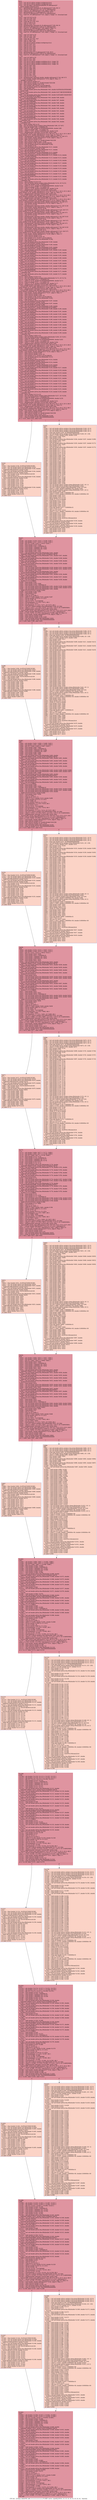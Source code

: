 digraph "CFG for '_Z10aux_fieldsPdS_ddS_S_S_S_S_S_S_S_S_P15HIP_vector_typeIdLj2EES2_S2_S2_S2_S2_S2_S2_S2_S2_' function" {
	label="CFG for '_Z10aux_fieldsPdS_ddS_S_S_S_S_S_S_S_S_P15HIP_vector_typeIdLj2EES2_S2_S2_S2_S2_S2_S2_S2_S2_' function";

	Node0x52ab230 [shape=record,color="#b70d28ff", style=filled, fillcolor="#b70d2870",label="{%23:\l  %24 = tail call i32 @llvm.amdgcn.workgroup.id.x()\l  %25 = tail call i32 @llvm.amdgcn.workgroup.id.y()\l  %26 = tail call align 4 dereferenceable(64) i8 addrspace(4)*\l... @llvm.amdgcn.dispatch.ptr()\l  %27 = getelementptr inbounds i8, i8 addrspace(4)* %26, i64 12\l  %28 = bitcast i8 addrspace(4)* %27 to i32 addrspace(4)*\l  %29 = load i32, i32 addrspace(4)* %28, align 4, !tbaa !4\l  %30 = getelementptr i8, i8 addrspace(4)* %26, i64 4\l  %31 = bitcast i8 addrspace(4)* %30 to i16 addrspace(4)*\l  %32 = load i16, i16 addrspace(4)* %31, align 4, !range !13, !invariant.load\l... !14\l  %33 = zext i16 %32 to i32\l  %34 = udiv i32 %29, %33\l  %35 = mul i32 %34, %33\l  %36 = icmp ugt i32 %29, %35\l  %37 = zext i1 %36 to i32\l  %38 = add i32 %34, %37\l  %39 = getelementptr inbounds i8, i8 addrspace(4)* %26, i64 16\l  %40 = bitcast i8 addrspace(4)* %39 to i32 addrspace(4)*\l  %41 = load i32, i32 addrspace(4)* %40, align 8, !tbaa !15\l  %42 = getelementptr i8, i8 addrspace(4)* %26, i64 6\l  %43 = bitcast i8 addrspace(4)* %42 to i16 addrspace(4)*\l  %44 = load i16, i16 addrspace(4)* %43, align 2, !range !13, !invariant.load\l... !14\l  %45 = zext i16 %44 to i32\l  %46 = udiv i32 %41, %45\l  %47 = mul i32 %46, %45\l  %48 = icmp ugt i32 %41, %47\l  %49 = zext i1 %48 to i32\l  %50 = add i32 %46, %49\l  %51 = tail call i32 @llvm.amdgcn.workgroup.id.z()\l  %52 = mul i32 %50, %51\l  %53 = add i32 %52, %25\l  %54 = mul i32 %53, %38\l  %55 = add i32 %54, %24\l  %56 = mul i32 %24, %33\l  %57 = mul i32 %25, %45\l  %58 = getelementptr i8, i8 addrspace(4)* %26, i64 8\l  %59 = bitcast i8 addrspace(4)* %58 to i16 addrspace(4)*\l  %60 = load i16, i16 addrspace(4)* %59, align 4, !range !13, !invariant.load\l... !14\l  %61 = zext i16 %60 to i32\l  %62 = mul i32 %51, %61\l  %63 = mul i32 %55, %61\l  %64 = tail call i32 @llvm.amdgcn.workitem.id.y(), !range !16\l  %65 = tail call i32 @llvm.amdgcn.workitem.id.z(), !range !16\l  %66 = tail call i32 @llvm.amdgcn.workitem.id.x(), !range !16\l  %67 = add i32 %63, %65\l  %68 = mul i32 %67, %45\l  %69 = add i32 %68, %64\l  %70 = mul i32 %69, %33\l  %71 = add i32 %70, %66\l  %72 = add i32 %56, %66\l  %73 = add i32 %57, %64\l  %74 = add i32 %62, %65\l  %75 = sext i32 %71 to i64\l  %76 = getelementptr inbounds double, double addrspace(1)* %0, i64 %75\l  %77 = load double, double addrspace(1)* %76, align 8, !tbaa !17,\l... !amdgpu.noclobber !14\l  %78 = fneg contract double %77\l  %79 = fdiv contract double %2, 0x38F185A6A75D2CEB\l  %80 = fmul contract double %79, %78\l  %81 = fmul double %80, 0x3FF71547652B82FE\l  %82 = tail call double @llvm.rint.f64(double %81)\l  %83 = fneg double %82\l  %84 = tail call double @llvm.fma.f64(double %83, double 0x3FE62E42FEFA39EF,\l... double %80)\l  %85 = tail call double @llvm.fma.f64(double %83, double 0x3C7ABC9E3B39803F,\l... double %84)\l  %86 = tail call double @llvm.fma.f64(double %85, double 0x3E5ADE156A5DCB37,\l... double 0x3E928AF3FCA7AB0C)\l  %87 = tail call double @llvm.fma.f64(double %85, double %86, double\l... 0x3EC71DEE623FDE64)\l  %88 = tail call double @llvm.fma.f64(double %85, double %87, double\l... 0x3EFA01997C89E6B0)\l  %89 = tail call double @llvm.fma.f64(double %85, double %88, double\l... 0x3F2A01A014761F6E)\l  %90 = tail call double @llvm.fma.f64(double %85, double %89, double\l... 0x3F56C16C1852B7B0)\l  %91 = tail call double @llvm.fma.f64(double %85, double %90, double\l... 0x3F81111111122322)\l  %92 = tail call double @llvm.fma.f64(double %85, double %91, double\l... 0x3FA55555555502A1)\l  %93 = tail call double @llvm.fma.f64(double %85, double %92, double\l... 0x3FC5555555555511)\l  %94 = tail call double @llvm.fma.f64(double %85, double %93, double\l... 0x3FE000000000000B)\l  %95 = tail call double @llvm.fma.f64(double %85, double %94, double\l... 1.000000e+00)\l  %96 = tail call double @llvm.fma.f64(double %85, double %95, double\l... 1.000000e+00)\l  %97 = fptosi double %82 to i32\l  %98 = tail call double @llvm.amdgcn.ldexp.f64(double %96, i32 %97)\l  %99 = fcmp ogt double %80, 1.024000e+03\l  %100 = select i1 %99, double 0x7FF0000000000000, double %98\l  %101 = fcmp olt double %80, -1.075000e+03\l  %102 = select i1 %101, double 0.000000e+00, double %100\l  %103 = getelementptr inbounds %struct.HIP_vector_type,\l... %struct.HIP_vector_type addrspace(1)* %13, i64 %75, i32 0, i32 0, i32 0, i64 0\l  store double %102, double addrspace(1)* %103, align 16, !tbaa !21\l  %104 = getelementptr inbounds double, double addrspace(1)* %1, i64 %75\l  %105 = load double, double addrspace(1)* %104, align 8, !tbaa !17\l  %106 = fneg contract double %105\l  %107 = fdiv contract double %2, 0x38E185A6A75D2CEB\l  %108 = fmul contract double %107, %106\l  %109 = fmul double %108, 0x3FF71547652B82FE\l  %110 = tail call double @llvm.rint.f64(double %109)\l  %111 = fneg double %110\l  %112 = tail call double @llvm.fma.f64(double %111, double\l... 0x3FE62E42FEFA39EF, double %108)\l  %113 = tail call double @llvm.fma.f64(double %111, double\l... 0x3C7ABC9E3B39803F, double %112)\l  %114 = tail call double @llvm.fma.f64(double %113, double\l... 0x3E5ADE156A5DCB37, double 0x3E928AF3FCA7AB0C)\l  %115 = tail call double @llvm.fma.f64(double %113, double %114, double\l... 0x3EC71DEE623FDE64)\l  %116 = tail call double @llvm.fma.f64(double %113, double %115, double\l... 0x3EFA01997C89E6B0)\l  %117 = tail call double @llvm.fma.f64(double %113, double %116, double\l... 0x3F2A01A014761F6E)\l  %118 = tail call double @llvm.fma.f64(double %113, double %117, double\l... 0x3F56C16C1852B7B0)\l  %119 = tail call double @llvm.fma.f64(double %113, double %118, double\l... 0x3F81111111122322)\l  %120 = tail call double @llvm.fma.f64(double %113, double %119, double\l... 0x3FA55555555502A1)\l  %121 = tail call double @llvm.fma.f64(double %113, double %120, double\l... 0x3FC5555555555511)\l  %122 = tail call double @llvm.fma.f64(double %113, double %121, double\l... 0x3FE000000000000B)\l  %123 = tail call double @llvm.fma.f64(double %113, double %122, double\l... 1.000000e+00)\l  %124 = tail call double @llvm.fma.f64(double %113, double %123, double\l... 1.000000e+00)\l  %125 = fptosi double %110 to i32\l  %126 = tail call double @llvm.amdgcn.ldexp.f64(double %124, i32 %125)\l  %127 = fcmp ogt double %108, 1.024000e+03\l  %128 = select i1 %127, double 0x7FF0000000000000, double %126\l  %129 = fcmp olt double %108, -1.075000e+03\l  %130 = select i1 %129, double 0.000000e+00, double %128\l  %131 = getelementptr inbounds %struct.HIP_vector_type,\l... %struct.HIP_vector_type addrspace(1)* %15, i64 %75, i32 0, i32 0, i32 0, i64 0\l  store double %130, double addrspace(1)* %131, align 16, !tbaa !21\l  %132 = getelementptr inbounds %struct.HIP_vector_type,\l... %struct.HIP_vector_type addrspace(1)* %13, i64 %75, i32 0, i32 0, i32 0, i64 1\l  store double 0.000000e+00, double addrspace(1)* %132, align 8, !tbaa !21\l  %133 = getelementptr inbounds %struct.HIP_vector_type,\l... %struct.HIP_vector_type addrspace(1)* %15, i64 %75, i32 0, i32 0, i32 0, i64 1\l  store double 0.000000e+00, double addrspace(1)* %133, align 8, !tbaa !21\l  %134 = getelementptr inbounds double, double addrspace(1)* %4, i64 %75\l  %135 = load double, double addrspace(1)* %134, align 8, !tbaa !17\l  %136 = sext i32 %72 to i64\l  %137 = getelementptr inbounds double, double addrspace(1)* %7, i64 %136\l  %138 = load double, double addrspace(1)* %137, align 8, !tbaa !17\l  %139 = fmul contract double %135, %138\l  %140 = getelementptr inbounds double, double addrspace(1)* %10, i64 %75\l  store double %139, double addrspace(1)* %140, align 8, !tbaa !17\l  %141 = getelementptr inbounds double, double addrspace(1)* %5, i64 %75\l  %142 = load double, double addrspace(1)* %141, align 8, !tbaa !17\l  %143 = sext i32 %73 to i64\l  %144 = getelementptr inbounds double, double addrspace(1)* %8, i64 %143\l  %145 = load double, double addrspace(1)* %144, align 8, !tbaa !17\l  %146 = fmul contract double %142, %145\l  %147 = getelementptr inbounds double, double addrspace(1)* %11, i64 %75\l  store double %146, double addrspace(1)* %147, align 8, !tbaa !17\l  %148 = getelementptr inbounds double, double addrspace(1)* %6, i64 %75\l  %149 = load double, double addrspace(1)* %148, align 8, !tbaa !17\l  %150 = sext i32 %74 to i64\l  %151 = getelementptr inbounds double, double addrspace(1)* %9, i64 %150\l  %152 = load double, double addrspace(1)* %151, align 8, !tbaa !17\l  %153 = fmul contract double %149, %152\l  %154 = getelementptr inbounds double, double addrspace(1)* %12, i64 %75\l  store double %153, double addrspace(1)* %154, align 8, !tbaa !17\l  %155 = load double, double addrspace(1)* %140, align 8, !tbaa !17\l  %156 = fneg contract double %155\l  %157 = fmul contract double %156, %2\l  %158 = fmul double %157, 0x3FF71547652B82FE\l  %159 = tail call double @llvm.rint.f64(double %158)\l  %160 = fneg double %159\l  %161 = tail call double @llvm.fma.f64(double %160, double\l... 0x3FE62E42FEFA39EF, double %157)\l  %162 = tail call double @llvm.fma.f64(double %160, double\l... 0x3C7ABC9E3B39803F, double %161)\l  %163 = tail call double @llvm.fma.f64(double %162, double\l... 0x3E5ADE156A5DCB37, double 0x3E928AF3FCA7AB0C)\l  %164 = tail call double @llvm.fma.f64(double %162, double %163, double\l... 0x3EC71DEE623FDE64)\l  %165 = tail call double @llvm.fma.f64(double %162, double %164, double\l... 0x3EFA01997C89E6B0)\l  %166 = tail call double @llvm.fma.f64(double %162, double %165, double\l... 0x3F2A01A014761F6E)\l  %167 = tail call double @llvm.fma.f64(double %162, double %166, double\l... 0x3F56C16C1852B7B0)\l  %168 = tail call double @llvm.fma.f64(double %162, double %167, double\l... 0x3F81111111122322)\l  %169 = tail call double @llvm.fma.f64(double %162, double %168, double\l... 0x3FA55555555502A1)\l  %170 = tail call double @llvm.fma.f64(double %162, double %169, double\l... 0x3FC5555555555511)\l  %171 = tail call double @llvm.fma.f64(double %162, double %170, double\l... 0x3FE000000000000B)\l  %172 = tail call double @llvm.fma.f64(double %162, double %171, double\l... 1.000000e+00)\l  %173 = tail call double @llvm.fma.f64(double %162, double %172, double\l... 1.000000e+00)\l  %174 = fptosi double %159 to i32\l  %175 = tail call double @llvm.amdgcn.ldexp.f64(double %173, i32 %174)\l  %176 = fcmp ogt double %157, 1.024000e+03\l  %177 = select i1 %176, double 0x7FF0000000000000, double %175\l  %178 = fcmp olt double %157, -1.075000e+03\l  %179 = select i1 %178, double 0.000000e+00, double %177\l  %180 = getelementptr inbounds %struct.HIP_vector_type,\l... %struct.HIP_vector_type addrspace(1)* %17, i64 %75, i32 0, i32 0, i32 0, i64 0\l  store double %179, double addrspace(1)* %180, align 16, !tbaa !21\l  %181 = getelementptr inbounds %struct.HIP_vector_type,\l... %struct.HIP_vector_type addrspace(1)* %17, i64 %75, i32 0, i32 0, i32 0, i64 1\l  store double 0.000000e+00, double addrspace(1)* %181, align 8, !tbaa !21\l  %182 = load double, double addrspace(1)* %147, align 8, !tbaa !17\l  %183 = fneg contract double %182\l  %184 = fmul contract double %183, %2\l  %185 = fmul double %184, 0x3FF71547652B82FE\l  %186 = tail call double @llvm.rint.f64(double %185)\l  %187 = fneg double %186\l  %188 = tail call double @llvm.fma.f64(double %187, double\l... 0x3FE62E42FEFA39EF, double %184)\l  %189 = tail call double @llvm.fma.f64(double %187, double\l... 0x3C7ABC9E3B39803F, double %188)\l  %190 = tail call double @llvm.fma.f64(double %189, double\l... 0x3E5ADE156A5DCB37, double 0x3E928AF3FCA7AB0C)\l  %191 = tail call double @llvm.fma.f64(double %189, double %190, double\l... 0x3EC71DEE623FDE64)\l  %192 = tail call double @llvm.fma.f64(double %189, double %191, double\l... 0x3EFA01997C89E6B0)\l  %193 = tail call double @llvm.fma.f64(double %189, double %192, double\l... 0x3F2A01A014761F6E)\l  %194 = tail call double @llvm.fma.f64(double %189, double %193, double\l... 0x3F56C16C1852B7B0)\l  %195 = tail call double @llvm.fma.f64(double %189, double %194, double\l... 0x3F81111111122322)\l  %196 = tail call double @llvm.fma.f64(double %189, double %195, double\l... 0x3FA55555555502A1)\l  %197 = tail call double @llvm.fma.f64(double %189, double %196, double\l... 0x3FC5555555555511)\l  %198 = tail call double @llvm.fma.f64(double %189, double %197, double\l... 0x3FE000000000000B)\l  %199 = tail call double @llvm.fma.f64(double %189, double %198, double\l... 1.000000e+00)\l  %200 = tail call double @llvm.fma.f64(double %189, double %199, double\l... 1.000000e+00)\l  %201 = fptosi double %186 to i32\l  %202 = tail call double @llvm.amdgcn.ldexp.f64(double %200, i32 %201)\l  %203 = fcmp ogt double %184, 1.024000e+03\l  %204 = select i1 %203, double 0x7FF0000000000000, double %202\l  %205 = fcmp olt double %184, -1.075000e+03\l  %206 = select i1 %205, double 0.000000e+00, double %204\l  %207 = getelementptr inbounds %struct.HIP_vector_type,\l... %struct.HIP_vector_type addrspace(1)* %18, i64 %75, i32 0, i32 0, i32 0, i64 0\l  store double %206, double addrspace(1)* %207, align 16, !tbaa !21\l  %208 = getelementptr inbounds %struct.HIP_vector_type,\l... %struct.HIP_vector_type addrspace(1)* %18, i64 %75, i32 0, i32 0, i32 0, i64 1\l  store double 0.000000e+00, double addrspace(1)* %208, align 8, !tbaa !21\l  %209 = load double, double addrspace(1)* %154, align 8, !tbaa !17\l  %210 = fneg contract double %209\l  %211 = fmul contract double %210, %2\l  %212 = fmul double %211, 0x3FF71547652B82FE\l  %213 = tail call double @llvm.rint.f64(double %212)\l  %214 = fneg double %213\l  %215 = tail call double @llvm.fma.f64(double %214, double\l... 0x3FE62E42FEFA39EF, double %211)\l  %216 = tail call double @llvm.fma.f64(double %214, double\l... 0x3C7ABC9E3B39803F, double %215)\l  %217 = tail call double @llvm.fma.f64(double %216, double\l... 0x3E5ADE156A5DCB37, double 0x3E928AF3FCA7AB0C)\l  %218 = tail call double @llvm.fma.f64(double %216, double %217, double\l... 0x3EC71DEE623FDE64)\l  %219 = tail call double @llvm.fma.f64(double %216, double %218, double\l... 0x3EFA01997C89E6B0)\l  %220 = tail call double @llvm.fma.f64(double %216, double %219, double\l... 0x3F2A01A014761F6E)\l  %221 = tail call double @llvm.fma.f64(double %216, double %220, double\l... 0x3F56C16C1852B7B0)\l  %222 = tail call double @llvm.fma.f64(double %216, double %221, double\l... 0x3F81111111122322)\l  %223 = tail call double @llvm.fma.f64(double %216, double %222, double\l... 0x3FA55555555502A1)\l  %224 = tail call double @llvm.fma.f64(double %216, double %223, double\l... 0x3FC5555555555511)\l  %225 = tail call double @llvm.fma.f64(double %216, double %224, double\l... 0x3FE000000000000B)\l  %226 = tail call double @llvm.fma.f64(double %216, double %225, double\l... 1.000000e+00)\l  %227 = tail call double @llvm.fma.f64(double %216, double %226, double\l... 1.000000e+00)\l  %228 = fptosi double %213 to i32\l  %229 = tail call double @llvm.amdgcn.ldexp.f64(double %227, i32 %228)\l  %230 = fcmp ogt double %211, 1.024000e+03\l  %231 = select i1 %230, double 0x7FF0000000000000, double %229\l  %232 = fcmp olt double %211, -1.075000e+03\l  %233 = select i1 %232, double 0.000000e+00, double %231\l  %234 = getelementptr inbounds %struct.HIP_vector_type,\l... %struct.HIP_vector_type addrspace(1)* %19, i64 %75, i32 0, i32 0, i32 0, i64 0\l  store double %233, double addrspace(1)* %234, align 16, !tbaa !21\l  %235 = getelementptr inbounds %struct.HIP_vector_type,\l... %struct.HIP_vector_type addrspace(1)* %19, i64 %75, i32 0, i32 0, i32 0, i64 1\l  store double 0.000000e+00, double addrspace(1)* %235, align 8, !tbaa !21\l  %236 = load double, double addrspace(1)* %76, align 8, !tbaa !17\l  %237 = fneg contract double %236\l  %238 = fdiv contract double %3, 0x38F185A6A75D2CEB\l  %239 = fmul contract double %238, %237\l  %240 = tail call double @llvm.fabs.f64(double %239)\l  %241 = fcmp olt double %240, 0x41D0000000000000\l  br i1 %241, label %242, label %261\l|{<s0>T|<s1>F}}"];
	Node0x52ab230:s0 -> Node0x52bd240;
	Node0x52ab230:s1 -> Node0x52bd2d0;
	Node0x52bd240 [shape=record,color="#3d50c3ff", style=filled, fillcolor="#f59c7d70",label="{%242:\l242:                                              \l  %243 = fmul double %240, 0x3FE45F306DC9C883\l  %244 = tail call double @llvm.rint.f64(double %243)\l  %245 = tail call double @llvm.fma.f64(double %244, double\l... 0xBFF921FB54442D18, double %240)\l  %246 = tail call double @llvm.fma.f64(double %244, double\l... 0xBC91A62633145C00, double %245)\l  %247 = fmul double %244, 0x3C91A62633145C00\l  %248 = fneg double %247\l  %249 = tail call double @llvm.fma.f64(double %244, double\l... 0x3C91A62633145C00, double %248)\l  %250 = fsub double %245, %247\l  %251 = fsub double %245, %250\l  %252 = fsub double %251, %247\l  %253 = fsub double %250, %246\l  %254 = fadd double %253, %252\l  %255 = fsub double %254, %249\l  %256 = tail call double @llvm.fma.f64(double %244, double\l... 0xB97B839A252049C0, double %255)\l  %257 = fadd double %246, %256\l  %258 = fsub double %257, %246\l  %259 = fsub double %256, %258\l  %260 = fptosi double %244 to i32\l  br label %337\l}"];
	Node0x52bd240 -> Node0x52b6400;
	Node0x52bd2d0 [shape=record,color="#3d50c3ff", style=filled, fillcolor="#f59c7d70",label="{%261:\l261:                                              \l  %262 = tail call double @llvm.amdgcn.trig.preop.f64(double %240, i32 0)\l  %263 = tail call double @llvm.amdgcn.trig.preop.f64(double %240, i32 1)\l  %264 = tail call double @llvm.amdgcn.trig.preop.f64(double %240, i32 2)\l  %265 = fcmp oge double %240, 0x7B00000000000000\l  %266 = tail call double @llvm.amdgcn.ldexp.f64(double %240, i32 -128)\l  %267 = select i1 %265, double %266, double %240\l  %268 = fmul double %264, %267\l  %269 = fneg double %268\l  %270 = tail call double @llvm.fma.f64(double %264, double %267, double %269)\l  %271 = fmul double %263, %267\l  %272 = fneg double %271\l  %273 = tail call double @llvm.fma.f64(double %263, double %267, double %272)\l  %274 = fmul double %262, %267\l  %275 = fneg double %274\l  %276 = tail call double @llvm.fma.f64(double %262, double %267, double %275)\l  %277 = fadd double %271, %276\l  %278 = fsub double %277, %271\l  %279 = fsub double %277, %278\l  %280 = fsub double %276, %278\l  %281 = fsub double %271, %279\l  %282 = fadd double %280, %281\l  %283 = fadd double %268, %273\l  %284 = fsub double %283, %268\l  %285 = fsub double %283, %284\l  %286 = fsub double %273, %284\l  %287 = fsub double %268, %285\l  %288 = fadd double %286, %287\l  %289 = fadd double %283, %282\l  %290 = fsub double %289, %283\l  %291 = fsub double %289, %290\l  %292 = fsub double %282, %290\l  %293 = fsub double %283, %291\l  %294 = fadd double %292, %293\l  %295 = fadd double %288, %294\l  %296 = fadd double %270, %295\l  %297 = fadd double %274, %277\l  %298 = fsub double %297, %274\l  %299 = fsub double %277, %298\l  %300 = fadd double %299, %289\l  %301 = fsub double %300, %299\l  %302 = fsub double %289, %301\l  %303 = fadd double %302, %296\l  %304 = tail call double @llvm.amdgcn.ldexp.f64(double %297, i32 -2)\l  %305 = tail call double @llvm.amdgcn.fract.f64(double %304)\l  %306 = tail call i1 @llvm.amdgcn.class.f64(double %304, i32 516)\l  %307 = select i1 %306, double 0.000000e+00, double %305\l  %308 = tail call double @llvm.amdgcn.ldexp.f64(double %307, i32 2)\l  %309 = fadd double %308, %300\l  %310 = fcmp olt double %309, 0.000000e+00\l  %311 = select i1 %310, double 4.000000e+00, double 0.000000e+00\l  %312 = fadd double %308, %311\l  %313 = fadd double %300, %312\l  %314 = fptosi double %313 to i32\l  %315 = sitofp i32 %314 to double\l  %316 = fsub double %312, %315\l  %317 = fadd double %300, %316\l  %318 = fsub double %317, %316\l  %319 = fsub double %300, %318\l  %320 = fadd double %303, %319\l  %321 = fcmp oge double %317, 5.000000e-01\l  %322 = zext i1 %321 to i32\l  %323 = add nsw i32 %322, %314\l  %324 = select i1 %321, double 1.000000e+00, double 0.000000e+00\l  %325 = fsub double %317, %324\l  %326 = fadd double %325, %320\l  %327 = fsub double %326, %325\l  %328 = fsub double %320, %327\l  %329 = fmul double %326, 0x3FF921FB54442D18\l  %330 = fneg double %329\l  %331 = tail call double @llvm.fma.f64(double %326, double\l... 0x3FF921FB54442D18, double %330)\l  %332 = tail call double @llvm.fma.f64(double %326, double\l... 0x3C91A62633145C07, double %331)\l  %333 = tail call double @llvm.fma.f64(double %328, double\l... 0x3FF921FB54442D18, double %332)\l  %334 = fadd double %329, %333\l  %335 = fsub double %334, %329\l  %336 = fsub double %333, %335\l  br label %337\l}"];
	Node0x52bd2d0 -> Node0x52b6400;
	Node0x52b6400 [shape=record,color="#b70d28ff", style=filled, fillcolor="#b70d2870",label="{%337:\l337:                                              \l  %338 = phi double [ %259, %242 ], [ %336, %261 ]\l  %339 = phi double [ %257, %242 ], [ %334, %261 ]\l  %340 = phi i32 [ %260, %242 ], [ %323, %261 ]\l  %341 = fmul double %339, %339\l  %342 = fmul double %341, 5.000000e-01\l  %343 = fsub double 1.000000e+00, %342\l  %344 = fsub double 1.000000e+00, %343\l  %345 = fsub double %344, %342\l  %346 = fmul double %341, %341\l  %347 = tail call double @llvm.fma.f64(double %341, double\l... 0xBDA907DB46CC5E42, double 0x3E21EEB69037AB78)\l  %348 = tail call double @llvm.fma.f64(double %341, double %347, double\l... 0xBE927E4FA17F65F6)\l  %349 = tail call double @llvm.fma.f64(double %341, double %348, double\l... 0x3EFA01A019F4EC90)\l  %350 = tail call double @llvm.fma.f64(double %341, double %349, double\l... 0xBF56C16C16C16967)\l  %351 = tail call double @llvm.fma.f64(double %341, double %350, double\l... 0x3FA5555555555555)\l  %352 = fneg double %338\l  %353 = tail call double @llvm.fma.f64(double %339, double %352, double %345)\l  %354 = tail call double @llvm.fma.f64(double %346, double %351, double %353)\l  %355 = fadd double %343, %354\l  %356 = tail call double @llvm.fma.f64(double %341, double\l... 0x3DE5E0B2F9A43BB8, double 0xBE5AE600B42FDFA7)\l  %357 = tail call double @llvm.fma.f64(double %341, double %356, double\l... 0x3EC71DE3796CDE01)\l  %358 = tail call double @llvm.fma.f64(double %341, double %357, double\l... 0xBF2A01A019E83E5C)\l  %359 = tail call double @llvm.fma.f64(double %341, double %358, double\l... 0x3F81111111110BB3)\l  %360 = fneg double %341\l  %361 = fmul double %339, %360\l  %362 = fmul double %338, 5.000000e-01\l  %363 = tail call double @llvm.fma.f64(double %361, double %359, double %362)\l  %364 = tail call double @llvm.fma.f64(double %341, double %363, double %352)\l  %365 = tail call double @llvm.fma.f64(double %361, double\l... 0xBFC5555555555555, double %364)\l  %366 = fsub double %339, %365\l  %367 = fneg double %366\l  %368 = and i32 %340, 1\l  %369 = icmp eq i32 %368, 0\l  %370 = select i1 %369, double %355, double %367\l  %371 = bitcast double %370 to \<2 x i32\>\l  %372 = shl i32 %340, 30\l  %373 = and i32 %372, -2147483648\l  %374 = extractelement \<2 x i32\> %371, i64 1\l  %375 = xor i32 %374, %373\l  %376 = insertelement \<2 x i32\> %371, i32 %375, i64 1\l  %377 = tail call i1 @llvm.amdgcn.class.f64(double %240, i32 504)\l  %378 = select i1 %377, \<2 x i32\> %376, \<2 x i32\> \<i32 0, i32 2146959360\>\l  %379 = getelementptr inbounds %struct.HIP_vector_type,\l... %struct.HIP_vector_type addrspace(1)* %14, i64 %75, i32 0, i32 0, i32 0, i64 0\l  %380 = bitcast double addrspace(1)* %379 to \<2 x i32\> addrspace(1)*\l  store \<2 x i32\> %378, \<2 x i32\> addrspace(1)* %380, align 16, !tbaa !21\l  %381 = load double, double addrspace(1)* %76, align 8, !tbaa !17\l  %382 = fneg contract double %381\l  %383 = fmul contract double %238, %382\l  %384 = tail call double @llvm.fabs.f64(double %383)\l  %385 = fcmp olt double %384, 0x41D0000000000000\l  br i1 %385, label %386, label %405\l|{<s0>T|<s1>F}}"];
	Node0x52b6400:s0 -> Node0x52c4da0;
	Node0x52b6400:s1 -> Node0x52c4df0;
	Node0x52c4da0 [shape=record,color="#3d50c3ff", style=filled, fillcolor="#f59c7d70",label="{%386:\l386:                                              \l  %387 = fmul double %384, 0x3FE45F306DC9C883\l  %388 = tail call double @llvm.rint.f64(double %387)\l  %389 = tail call double @llvm.fma.f64(double %388, double\l... 0xBFF921FB54442D18, double %384)\l  %390 = tail call double @llvm.fma.f64(double %388, double\l... 0xBC91A62633145C00, double %389)\l  %391 = fmul double %388, 0x3C91A62633145C00\l  %392 = fneg double %391\l  %393 = tail call double @llvm.fma.f64(double %388, double\l... 0x3C91A62633145C00, double %392)\l  %394 = fsub double %389, %391\l  %395 = fsub double %389, %394\l  %396 = fsub double %395, %391\l  %397 = fsub double %394, %390\l  %398 = fadd double %397, %396\l  %399 = fsub double %398, %393\l  %400 = tail call double @llvm.fma.f64(double %388, double\l... 0xB97B839A252049C0, double %399)\l  %401 = fadd double %390, %400\l  %402 = fsub double %401, %390\l  %403 = fsub double %400, %402\l  %404 = fptosi double %388 to i32\l  br label %481\l}"];
	Node0x52c4da0 -> Node0x52c5bf0;
	Node0x52c4df0 [shape=record,color="#3d50c3ff", style=filled, fillcolor="#f59c7d70",label="{%405:\l405:                                              \l  %406 = tail call double @llvm.amdgcn.trig.preop.f64(double %384, i32 0)\l  %407 = tail call double @llvm.amdgcn.trig.preop.f64(double %384, i32 1)\l  %408 = tail call double @llvm.amdgcn.trig.preop.f64(double %384, i32 2)\l  %409 = fcmp oge double %384, 0x7B00000000000000\l  %410 = tail call double @llvm.amdgcn.ldexp.f64(double %384, i32 -128)\l  %411 = select i1 %409, double %410, double %384\l  %412 = fmul double %408, %411\l  %413 = fneg double %412\l  %414 = tail call double @llvm.fma.f64(double %408, double %411, double %413)\l  %415 = fmul double %407, %411\l  %416 = fneg double %415\l  %417 = tail call double @llvm.fma.f64(double %407, double %411, double %416)\l  %418 = fmul double %406, %411\l  %419 = fneg double %418\l  %420 = tail call double @llvm.fma.f64(double %406, double %411, double %419)\l  %421 = fadd double %415, %420\l  %422 = fsub double %421, %415\l  %423 = fsub double %421, %422\l  %424 = fsub double %420, %422\l  %425 = fsub double %415, %423\l  %426 = fadd double %424, %425\l  %427 = fadd double %412, %417\l  %428 = fsub double %427, %412\l  %429 = fsub double %427, %428\l  %430 = fsub double %417, %428\l  %431 = fsub double %412, %429\l  %432 = fadd double %430, %431\l  %433 = fadd double %427, %426\l  %434 = fsub double %433, %427\l  %435 = fsub double %433, %434\l  %436 = fsub double %426, %434\l  %437 = fsub double %427, %435\l  %438 = fadd double %436, %437\l  %439 = fadd double %432, %438\l  %440 = fadd double %414, %439\l  %441 = fadd double %418, %421\l  %442 = fsub double %441, %418\l  %443 = fsub double %421, %442\l  %444 = fadd double %443, %433\l  %445 = fsub double %444, %443\l  %446 = fsub double %433, %445\l  %447 = fadd double %446, %440\l  %448 = tail call double @llvm.amdgcn.ldexp.f64(double %441, i32 -2)\l  %449 = tail call double @llvm.amdgcn.fract.f64(double %448)\l  %450 = tail call i1 @llvm.amdgcn.class.f64(double %448, i32 516)\l  %451 = select i1 %450, double 0.000000e+00, double %449\l  %452 = tail call double @llvm.amdgcn.ldexp.f64(double %451, i32 2)\l  %453 = fadd double %452, %444\l  %454 = fcmp olt double %453, 0.000000e+00\l  %455 = select i1 %454, double 4.000000e+00, double 0.000000e+00\l  %456 = fadd double %452, %455\l  %457 = fadd double %444, %456\l  %458 = fptosi double %457 to i32\l  %459 = sitofp i32 %458 to double\l  %460 = fsub double %456, %459\l  %461 = fadd double %444, %460\l  %462 = fsub double %461, %460\l  %463 = fsub double %444, %462\l  %464 = fadd double %447, %463\l  %465 = fcmp oge double %461, 5.000000e-01\l  %466 = zext i1 %465 to i32\l  %467 = add nsw i32 %466, %458\l  %468 = select i1 %465, double 1.000000e+00, double 0.000000e+00\l  %469 = fsub double %461, %468\l  %470 = fadd double %469, %464\l  %471 = fsub double %470, %469\l  %472 = fsub double %464, %471\l  %473 = fmul double %470, 0x3FF921FB54442D18\l  %474 = fneg double %473\l  %475 = tail call double @llvm.fma.f64(double %470, double\l... 0x3FF921FB54442D18, double %474)\l  %476 = tail call double @llvm.fma.f64(double %470, double\l... 0x3C91A62633145C07, double %475)\l  %477 = tail call double @llvm.fma.f64(double %472, double\l... 0x3FF921FB54442D18, double %476)\l  %478 = fadd double %473, %477\l  %479 = fsub double %478, %473\l  %480 = fsub double %477, %479\l  br label %481\l}"];
	Node0x52c4df0 -> Node0x52c5bf0;
	Node0x52c5bf0 [shape=record,color="#b70d28ff", style=filled, fillcolor="#b70d2870",label="{%481:\l481:                                              \l  %482 = phi double [ %403, %386 ], [ %480, %405 ]\l  %483 = phi double [ %401, %386 ], [ %478, %405 ]\l  %484 = phi i32 [ %404, %386 ], [ %467, %405 ]\l  %485 = fmul double %483, %483\l  %486 = fmul double %485, 5.000000e-01\l  %487 = fsub double 1.000000e+00, %486\l  %488 = fsub double 1.000000e+00, %487\l  %489 = fsub double %488, %486\l  %490 = fmul double %485, %485\l  %491 = tail call double @llvm.fma.f64(double %485, double\l... 0xBDA907DB46CC5E42, double 0x3E21EEB69037AB78)\l  %492 = tail call double @llvm.fma.f64(double %485, double %491, double\l... 0xBE927E4FA17F65F6)\l  %493 = tail call double @llvm.fma.f64(double %485, double %492, double\l... 0x3EFA01A019F4EC90)\l  %494 = tail call double @llvm.fma.f64(double %485, double %493, double\l... 0xBF56C16C16C16967)\l  %495 = tail call double @llvm.fma.f64(double %485, double %494, double\l... 0x3FA5555555555555)\l  %496 = fneg double %482\l  %497 = tail call double @llvm.fma.f64(double %483, double %496, double %489)\l  %498 = tail call double @llvm.fma.f64(double %490, double %495, double %497)\l  %499 = fadd double %487, %498\l  %500 = tail call double @llvm.fma.f64(double %485, double\l... 0x3DE5E0B2F9A43BB8, double 0xBE5AE600B42FDFA7)\l  %501 = tail call double @llvm.fma.f64(double %485, double %500, double\l... 0x3EC71DE3796CDE01)\l  %502 = tail call double @llvm.fma.f64(double %485, double %501, double\l... 0xBF2A01A019E83E5C)\l  %503 = tail call double @llvm.fma.f64(double %485, double %502, double\l... 0x3F81111111110BB3)\l  %504 = fneg double %485\l  %505 = fmul double %483, %504\l  %506 = fmul double %482, 5.000000e-01\l  %507 = tail call double @llvm.fma.f64(double %505, double %503, double %506)\l  %508 = tail call double @llvm.fma.f64(double %485, double %507, double %496)\l  %509 = tail call double @llvm.fma.f64(double %505, double\l... 0xBFC5555555555555, double %508)\l  %510 = fsub double %483, %509\l  %511 = and i32 %484, 1\l  %512 = icmp eq i32 %511, 0\l  %513 = select i1 %512, double %510, double %499\l  %514 = bitcast double %513 to \<2 x i32\>\l  %515 = shl i32 %484, 30\l  %516 = bitcast double %383 to \<2 x i32\>\l  %517 = extractelement \<2 x i32\> %516, i64 1\l  %518 = xor i32 %515, %517\l  %519 = and i32 %518, -2147483648\l  %520 = extractelement \<2 x i32\> %514, i64 1\l  %521 = xor i32 %520, %519\l  %522 = insertelement \<2 x i32\> %514, i32 %521, i64 1\l  %523 = tail call i1 @llvm.amdgcn.class.f64(double %384, i32 504)\l  %524 = select i1 %523, \<2 x i32\> %522, \<2 x i32\> \<i32 0, i32 2146959360\>\l  %525 = getelementptr inbounds %struct.HIP_vector_type,\l... %struct.HIP_vector_type addrspace(1)* %14, i64 %75, i32 0, i32 0, i32 0, i64 1\l  %526 = bitcast double addrspace(1)* %525 to \<2 x i32\> addrspace(1)*\l  store \<2 x i32\> %524, \<2 x i32\> addrspace(1)* %526, align 8, !tbaa !21\l  %527 = load double, double addrspace(1)* %104, align 8, !tbaa !17\l  %528 = fneg contract double %527\l  %529 = fdiv contract double %3, 0x38E185A6A75D2CEB\l  %530 = fmul contract double %529, %528\l  %531 = tail call double @llvm.fabs.f64(double %530)\l  %532 = fcmp olt double %531, 0x41D0000000000000\l  br i1 %532, label %533, label %552\l|{<s0>T|<s1>F}}"];
	Node0x52c5bf0:s0 -> Node0x52bed10;
	Node0x52c5bf0:s1 -> Node0x52bed60;
	Node0x52bed10 [shape=record,color="#3d50c3ff", style=filled, fillcolor="#f59c7d70",label="{%533:\l533:                                              \l  %534 = fmul double %531, 0x3FE45F306DC9C883\l  %535 = tail call double @llvm.rint.f64(double %534)\l  %536 = tail call double @llvm.fma.f64(double %535, double\l... 0xBFF921FB54442D18, double %531)\l  %537 = tail call double @llvm.fma.f64(double %535, double\l... 0xBC91A62633145C00, double %536)\l  %538 = fmul double %535, 0x3C91A62633145C00\l  %539 = fneg double %538\l  %540 = tail call double @llvm.fma.f64(double %535, double\l... 0x3C91A62633145C00, double %539)\l  %541 = fsub double %536, %538\l  %542 = fsub double %536, %541\l  %543 = fsub double %542, %538\l  %544 = fsub double %541, %537\l  %545 = fadd double %544, %543\l  %546 = fsub double %545, %540\l  %547 = tail call double @llvm.fma.f64(double %535, double\l... 0xB97B839A252049C0, double %546)\l  %548 = fadd double %537, %547\l  %549 = fsub double %548, %537\l  %550 = fsub double %547, %549\l  %551 = fptosi double %535 to i32\l  br label %628\l}"];
	Node0x52bed10 -> Node0x52cd430;
	Node0x52bed60 [shape=record,color="#3d50c3ff", style=filled, fillcolor="#f59c7d70",label="{%552:\l552:                                              \l  %553 = tail call double @llvm.amdgcn.trig.preop.f64(double %531, i32 0)\l  %554 = tail call double @llvm.amdgcn.trig.preop.f64(double %531, i32 1)\l  %555 = tail call double @llvm.amdgcn.trig.preop.f64(double %531, i32 2)\l  %556 = fcmp oge double %531, 0x7B00000000000000\l  %557 = tail call double @llvm.amdgcn.ldexp.f64(double %531, i32 -128)\l  %558 = select i1 %556, double %557, double %531\l  %559 = fmul double %555, %558\l  %560 = fneg double %559\l  %561 = tail call double @llvm.fma.f64(double %555, double %558, double %560)\l  %562 = fmul double %554, %558\l  %563 = fneg double %562\l  %564 = tail call double @llvm.fma.f64(double %554, double %558, double %563)\l  %565 = fmul double %553, %558\l  %566 = fneg double %565\l  %567 = tail call double @llvm.fma.f64(double %553, double %558, double %566)\l  %568 = fadd double %562, %567\l  %569 = fsub double %568, %562\l  %570 = fsub double %568, %569\l  %571 = fsub double %567, %569\l  %572 = fsub double %562, %570\l  %573 = fadd double %571, %572\l  %574 = fadd double %559, %564\l  %575 = fsub double %574, %559\l  %576 = fsub double %574, %575\l  %577 = fsub double %564, %575\l  %578 = fsub double %559, %576\l  %579 = fadd double %577, %578\l  %580 = fadd double %574, %573\l  %581 = fsub double %580, %574\l  %582 = fsub double %580, %581\l  %583 = fsub double %573, %581\l  %584 = fsub double %574, %582\l  %585 = fadd double %583, %584\l  %586 = fadd double %579, %585\l  %587 = fadd double %561, %586\l  %588 = fadd double %565, %568\l  %589 = fsub double %588, %565\l  %590 = fsub double %568, %589\l  %591 = fadd double %590, %580\l  %592 = fsub double %591, %590\l  %593 = fsub double %580, %592\l  %594 = fadd double %593, %587\l  %595 = tail call double @llvm.amdgcn.ldexp.f64(double %588, i32 -2)\l  %596 = tail call double @llvm.amdgcn.fract.f64(double %595)\l  %597 = tail call i1 @llvm.amdgcn.class.f64(double %595, i32 516)\l  %598 = select i1 %597, double 0.000000e+00, double %596\l  %599 = tail call double @llvm.amdgcn.ldexp.f64(double %598, i32 2)\l  %600 = fadd double %599, %591\l  %601 = fcmp olt double %600, 0.000000e+00\l  %602 = select i1 %601, double 4.000000e+00, double 0.000000e+00\l  %603 = fadd double %599, %602\l  %604 = fadd double %591, %603\l  %605 = fptosi double %604 to i32\l  %606 = sitofp i32 %605 to double\l  %607 = fsub double %603, %606\l  %608 = fadd double %591, %607\l  %609 = fsub double %608, %607\l  %610 = fsub double %591, %609\l  %611 = fadd double %594, %610\l  %612 = fcmp oge double %608, 5.000000e-01\l  %613 = zext i1 %612 to i32\l  %614 = add nsw i32 %613, %605\l  %615 = select i1 %612, double 1.000000e+00, double 0.000000e+00\l  %616 = fsub double %608, %615\l  %617 = fadd double %616, %611\l  %618 = fsub double %617, %616\l  %619 = fsub double %611, %618\l  %620 = fmul double %617, 0x3FF921FB54442D18\l  %621 = fneg double %620\l  %622 = tail call double @llvm.fma.f64(double %617, double\l... 0x3FF921FB54442D18, double %621)\l  %623 = tail call double @llvm.fma.f64(double %617, double\l... 0x3C91A62633145C07, double %622)\l  %624 = tail call double @llvm.fma.f64(double %619, double\l... 0x3FF921FB54442D18, double %623)\l  %625 = fadd double %620, %624\l  %626 = fsub double %625, %620\l  %627 = fsub double %624, %626\l  br label %628\l}"];
	Node0x52bed60 -> Node0x52cd430;
	Node0x52cd430 [shape=record,color="#b70d28ff", style=filled, fillcolor="#b70d2870",label="{%628:\l628:                                              \l  %629 = phi double [ %550, %533 ], [ %627, %552 ]\l  %630 = phi double [ %548, %533 ], [ %625, %552 ]\l  %631 = phi i32 [ %551, %533 ], [ %614, %552 ]\l  %632 = fmul double %630, %630\l  %633 = fmul double %632, 5.000000e-01\l  %634 = fsub double 1.000000e+00, %633\l  %635 = fsub double 1.000000e+00, %634\l  %636 = fsub double %635, %633\l  %637 = fmul double %632, %632\l  %638 = tail call double @llvm.fma.f64(double %632, double\l... 0xBDA907DB46CC5E42, double 0x3E21EEB69037AB78)\l  %639 = tail call double @llvm.fma.f64(double %632, double %638, double\l... 0xBE927E4FA17F65F6)\l  %640 = tail call double @llvm.fma.f64(double %632, double %639, double\l... 0x3EFA01A019F4EC90)\l  %641 = tail call double @llvm.fma.f64(double %632, double %640, double\l... 0xBF56C16C16C16967)\l  %642 = tail call double @llvm.fma.f64(double %632, double %641, double\l... 0x3FA5555555555555)\l  %643 = fneg double %629\l  %644 = tail call double @llvm.fma.f64(double %630, double %643, double %636)\l  %645 = tail call double @llvm.fma.f64(double %637, double %642, double %644)\l  %646 = fadd double %634, %645\l  %647 = tail call double @llvm.fma.f64(double %632, double\l... 0x3DE5E0B2F9A43BB8, double 0xBE5AE600B42FDFA7)\l  %648 = tail call double @llvm.fma.f64(double %632, double %647, double\l... 0x3EC71DE3796CDE01)\l  %649 = tail call double @llvm.fma.f64(double %632, double %648, double\l... 0xBF2A01A019E83E5C)\l  %650 = tail call double @llvm.fma.f64(double %632, double %649, double\l... 0x3F81111111110BB3)\l  %651 = fneg double %632\l  %652 = fmul double %630, %651\l  %653 = fmul double %629, 5.000000e-01\l  %654 = tail call double @llvm.fma.f64(double %652, double %650, double %653)\l  %655 = tail call double @llvm.fma.f64(double %632, double %654, double %643)\l  %656 = tail call double @llvm.fma.f64(double %652, double\l... 0xBFC5555555555555, double %655)\l  %657 = fsub double %630, %656\l  %658 = fneg double %657\l  %659 = and i32 %631, 1\l  %660 = icmp eq i32 %659, 0\l  %661 = select i1 %660, double %646, double %658\l  %662 = bitcast double %661 to \<2 x i32\>\l  %663 = shl i32 %631, 30\l  %664 = and i32 %663, -2147483648\l  %665 = extractelement \<2 x i32\> %662, i64 1\l  %666 = xor i32 %665, %664\l  %667 = insertelement \<2 x i32\> %662, i32 %666, i64 1\l  %668 = tail call i1 @llvm.amdgcn.class.f64(double %531, i32 504)\l  %669 = select i1 %668, \<2 x i32\> %667, \<2 x i32\> \<i32 0, i32 2146959360\>\l  %670 = getelementptr inbounds %struct.HIP_vector_type,\l... %struct.HIP_vector_type addrspace(1)* %16, i64 %75, i32 0, i32 0, i32 0, i64 0\l  %671 = bitcast double addrspace(1)* %670 to \<2 x i32\> addrspace(1)*\l  store \<2 x i32\> %669, \<2 x i32\> addrspace(1)* %671, align 16, !tbaa !21\l  %672 = load double, double addrspace(1)* %104, align 8, !tbaa !17\l  %673 = fneg contract double %672\l  %674 = fmul contract double %529, %673\l  %675 = tail call double @llvm.fabs.f64(double %674)\l  %676 = fcmp olt double %675, 0x41D0000000000000\l  br i1 %676, label %677, label %696\l|{<s0>T|<s1>F}}"];
	Node0x52cd430:s0 -> Node0x52d2c70;
	Node0x52cd430:s1 -> Node0x52d2cc0;
	Node0x52d2c70 [shape=record,color="#3d50c3ff", style=filled, fillcolor="#f59c7d70",label="{%677:\l677:                                              \l  %678 = fmul double %675, 0x3FE45F306DC9C883\l  %679 = tail call double @llvm.rint.f64(double %678)\l  %680 = tail call double @llvm.fma.f64(double %679, double\l... 0xBFF921FB54442D18, double %675)\l  %681 = tail call double @llvm.fma.f64(double %679, double\l... 0xBC91A62633145C00, double %680)\l  %682 = fmul double %679, 0x3C91A62633145C00\l  %683 = fneg double %682\l  %684 = tail call double @llvm.fma.f64(double %679, double\l... 0x3C91A62633145C00, double %683)\l  %685 = fsub double %680, %682\l  %686 = fsub double %680, %685\l  %687 = fsub double %686, %682\l  %688 = fsub double %685, %681\l  %689 = fadd double %688, %687\l  %690 = fsub double %689, %684\l  %691 = tail call double @llvm.fma.f64(double %679, double\l... 0xB97B839A252049C0, double %690)\l  %692 = fadd double %681, %691\l  %693 = fsub double %692, %681\l  %694 = fsub double %691, %693\l  %695 = fptosi double %679 to i32\l  br label %772\l}"];
	Node0x52d2c70 -> Node0x52d3a80;
	Node0x52d2cc0 [shape=record,color="#3d50c3ff", style=filled, fillcolor="#f59c7d70",label="{%696:\l696:                                              \l  %697 = tail call double @llvm.amdgcn.trig.preop.f64(double %675, i32 0)\l  %698 = tail call double @llvm.amdgcn.trig.preop.f64(double %675, i32 1)\l  %699 = tail call double @llvm.amdgcn.trig.preop.f64(double %675, i32 2)\l  %700 = fcmp oge double %675, 0x7B00000000000000\l  %701 = tail call double @llvm.amdgcn.ldexp.f64(double %675, i32 -128)\l  %702 = select i1 %700, double %701, double %675\l  %703 = fmul double %699, %702\l  %704 = fneg double %703\l  %705 = tail call double @llvm.fma.f64(double %699, double %702, double %704)\l  %706 = fmul double %698, %702\l  %707 = fneg double %706\l  %708 = tail call double @llvm.fma.f64(double %698, double %702, double %707)\l  %709 = fmul double %697, %702\l  %710 = fneg double %709\l  %711 = tail call double @llvm.fma.f64(double %697, double %702, double %710)\l  %712 = fadd double %706, %711\l  %713 = fsub double %712, %706\l  %714 = fsub double %712, %713\l  %715 = fsub double %711, %713\l  %716 = fsub double %706, %714\l  %717 = fadd double %715, %716\l  %718 = fadd double %703, %708\l  %719 = fsub double %718, %703\l  %720 = fsub double %718, %719\l  %721 = fsub double %708, %719\l  %722 = fsub double %703, %720\l  %723 = fadd double %721, %722\l  %724 = fadd double %718, %717\l  %725 = fsub double %724, %718\l  %726 = fsub double %724, %725\l  %727 = fsub double %717, %725\l  %728 = fsub double %718, %726\l  %729 = fadd double %727, %728\l  %730 = fadd double %723, %729\l  %731 = fadd double %705, %730\l  %732 = fadd double %709, %712\l  %733 = fsub double %732, %709\l  %734 = fsub double %712, %733\l  %735 = fadd double %734, %724\l  %736 = fsub double %735, %734\l  %737 = fsub double %724, %736\l  %738 = fadd double %737, %731\l  %739 = tail call double @llvm.amdgcn.ldexp.f64(double %732, i32 -2)\l  %740 = tail call double @llvm.amdgcn.fract.f64(double %739)\l  %741 = tail call i1 @llvm.amdgcn.class.f64(double %739, i32 516)\l  %742 = select i1 %741, double 0.000000e+00, double %740\l  %743 = tail call double @llvm.amdgcn.ldexp.f64(double %742, i32 2)\l  %744 = fadd double %743, %735\l  %745 = fcmp olt double %744, 0.000000e+00\l  %746 = select i1 %745, double 4.000000e+00, double 0.000000e+00\l  %747 = fadd double %743, %746\l  %748 = fadd double %735, %747\l  %749 = fptosi double %748 to i32\l  %750 = sitofp i32 %749 to double\l  %751 = fsub double %747, %750\l  %752 = fadd double %735, %751\l  %753 = fsub double %752, %751\l  %754 = fsub double %735, %753\l  %755 = fadd double %738, %754\l  %756 = fcmp oge double %752, 5.000000e-01\l  %757 = zext i1 %756 to i32\l  %758 = add nsw i32 %757, %749\l  %759 = select i1 %756, double 1.000000e+00, double 0.000000e+00\l  %760 = fsub double %752, %759\l  %761 = fadd double %760, %755\l  %762 = fsub double %761, %760\l  %763 = fsub double %755, %762\l  %764 = fmul double %761, 0x3FF921FB54442D18\l  %765 = fneg double %764\l  %766 = tail call double @llvm.fma.f64(double %761, double\l... 0x3FF921FB54442D18, double %765)\l  %767 = tail call double @llvm.fma.f64(double %761, double\l... 0x3C91A62633145C07, double %766)\l  %768 = tail call double @llvm.fma.f64(double %763, double\l... 0x3FF921FB54442D18, double %767)\l  %769 = fadd double %764, %768\l  %770 = fsub double %769, %764\l  %771 = fsub double %768, %770\l  br label %772\l}"];
	Node0x52d2cc0 -> Node0x52d3a80;
	Node0x52d3a80 [shape=record,color="#b70d28ff", style=filled, fillcolor="#b70d2870",label="{%772:\l772:                                              \l  %773 = phi double [ %694, %677 ], [ %771, %696 ]\l  %774 = phi double [ %692, %677 ], [ %769, %696 ]\l  %775 = phi i32 [ %695, %677 ], [ %758, %696 ]\l  %776 = fmul double %774, %774\l  %777 = fmul double %776, 5.000000e-01\l  %778 = fsub double 1.000000e+00, %777\l  %779 = fsub double 1.000000e+00, %778\l  %780 = fsub double %779, %777\l  %781 = fmul double %776, %776\l  %782 = tail call double @llvm.fma.f64(double %776, double\l... 0xBDA907DB46CC5E42, double 0x3E21EEB69037AB78)\l  %783 = tail call double @llvm.fma.f64(double %776, double %782, double\l... 0xBE927E4FA17F65F6)\l  %784 = tail call double @llvm.fma.f64(double %776, double %783, double\l... 0x3EFA01A019F4EC90)\l  %785 = tail call double @llvm.fma.f64(double %776, double %784, double\l... 0xBF56C16C16C16967)\l  %786 = tail call double @llvm.fma.f64(double %776, double %785, double\l... 0x3FA5555555555555)\l  %787 = fneg double %773\l  %788 = tail call double @llvm.fma.f64(double %774, double %787, double %780)\l  %789 = tail call double @llvm.fma.f64(double %781, double %786, double %788)\l  %790 = fadd double %778, %789\l  %791 = tail call double @llvm.fma.f64(double %776, double\l... 0x3DE5E0B2F9A43BB8, double 0xBE5AE600B42FDFA7)\l  %792 = tail call double @llvm.fma.f64(double %776, double %791, double\l... 0x3EC71DE3796CDE01)\l  %793 = tail call double @llvm.fma.f64(double %776, double %792, double\l... 0xBF2A01A019E83E5C)\l  %794 = tail call double @llvm.fma.f64(double %776, double %793, double\l... 0x3F81111111110BB3)\l  %795 = fneg double %776\l  %796 = fmul double %774, %795\l  %797 = fmul double %773, 5.000000e-01\l  %798 = tail call double @llvm.fma.f64(double %796, double %794, double %797)\l  %799 = tail call double @llvm.fma.f64(double %776, double %798, double %787)\l  %800 = tail call double @llvm.fma.f64(double %796, double\l... 0xBFC5555555555555, double %799)\l  %801 = fsub double %774, %800\l  %802 = and i32 %775, 1\l  %803 = icmp eq i32 %802, 0\l  %804 = select i1 %803, double %801, double %790\l  %805 = bitcast double %804 to \<2 x i32\>\l  %806 = shl i32 %775, 30\l  %807 = bitcast double %674 to \<2 x i32\>\l  %808 = extractelement \<2 x i32\> %807, i64 1\l  %809 = xor i32 %806, %808\l  %810 = and i32 %809, -2147483648\l  %811 = extractelement \<2 x i32\> %805, i64 1\l  %812 = xor i32 %811, %810\l  %813 = insertelement \<2 x i32\> %805, i32 %812, i64 1\l  %814 = tail call i1 @llvm.amdgcn.class.f64(double %675, i32 504)\l  %815 = select i1 %814, \<2 x i32\> %813, \<2 x i32\> \<i32 0, i32 2146959360\>\l  %816 = getelementptr inbounds %struct.HIP_vector_type,\l... %struct.HIP_vector_type addrspace(1)* %16, i64 %75, i32 0, i32 0, i32 0, i64 1\l  %817 = bitcast double addrspace(1)* %816 to \<2 x i32\> addrspace(1)*\l  store \<2 x i32\> %815, \<2 x i32\> addrspace(1)* %817, align 8, !tbaa !21\l  %818 = load double, double addrspace(1)* %154, align 8, !tbaa !17\l  %819 = fneg contract double %818\l  %820 = fmul contract double %819, %3\l  %821 = tail call double @llvm.fabs.f64(double %820)\l  %822 = fcmp olt double %821, 0x41D0000000000000\l  br i1 %822, label %823, label %842\l|{<s0>T|<s1>F}}"];
	Node0x52d3a80:s0 -> Node0x52d93e0;
	Node0x52d3a80:s1 -> Node0x52d9430;
	Node0x52d93e0 [shape=record,color="#3d50c3ff", style=filled, fillcolor="#f59c7d70",label="{%823:\l823:                                              \l  %824 = fmul double %821, 0x3FE45F306DC9C883\l  %825 = tail call double @llvm.rint.f64(double %824)\l  %826 = tail call double @llvm.fma.f64(double %825, double\l... 0xBFF921FB54442D18, double %821)\l  %827 = tail call double @llvm.fma.f64(double %825, double\l... 0xBC91A62633145C00, double %826)\l  %828 = fmul double %825, 0x3C91A62633145C00\l  %829 = fneg double %828\l  %830 = tail call double @llvm.fma.f64(double %825, double\l... 0x3C91A62633145C00, double %829)\l  %831 = fsub double %826, %828\l  %832 = fsub double %826, %831\l  %833 = fsub double %832, %828\l  %834 = fsub double %831, %827\l  %835 = fadd double %834, %833\l  %836 = fsub double %835, %830\l  %837 = tail call double @llvm.fma.f64(double %825, double\l... 0xB97B839A252049C0, double %836)\l  %838 = fadd double %827, %837\l  %839 = fsub double %838, %827\l  %840 = fsub double %837, %839\l  %841 = fptosi double %825 to i32\l  br label %918\l}"];
	Node0x52d93e0 -> Node0x52da1f0;
	Node0x52d9430 [shape=record,color="#3d50c3ff", style=filled, fillcolor="#f59c7d70",label="{%842:\l842:                                              \l  %843 = tail call double @llvm.amdgcn.trig.preop.f64(double %821, i32 0)\l  %844 = tail call double @llvm.amdgcn.trig.preop.f64(double %821, i32 1)\l  %845 = tail call double @llvm.amdgcn.trig.preop.f64(double %821, i32 2)\l  %846 = fcmp oge double %821, 0x7B00000000000000\l  %847 = tail call double @llvm.amdgcn.ldexp.f64(double %821, i32 -128)\l  %848 = select i1 %846, double %847, double %821\l  %849 = fmul double %845, %848\l  %850 = fneg double %849\l  %851 = tail call double @llvm.fma.f64(double %845, double %848, double %850)\l  %852 = fmul double %844, %848\l  %853 = fneg double %852\l  %854 = tail call double @llvm.fma.f64(double %844, double %848, double %853)\l  %855 = fmul double %843, %848\l  %856 = fneg double %855\l  %857 = tail call double @llvm.fma.f64(double %843, double %848, double %856)\l  %858 = fadd double %852, %857\l  %859 = fsub double %858, %852\l  %860 = fsub double %858, %859\l  %861 = fsub double %857, %859\l  %862 = fsub double %852, %860\l  %863 = fadd double %861, %862\l  %864 = fadd double %849, %854\l  %865 = fsub double %864, %849\l  %866 = fsub double %864, %865\l  %867 = fsub double %854, %865\l  %868 = fsub double %849, %866\l  %869 = fadd double %867, %868\l  %870 = fadd double %864, %863\l  %871 = fsub double %870, %864\l  %872 = fsub double %870, %871\l  %873 = fsub double %863, %871\l  %874 = fsub double %864, %872\l  %875 = fadd double %873, %874\l  %876 = fadd double %869, %875\l  %877 = fadd double %851, %876\l  %878 = fadd double %855, %858\l  %879 = fsub double %878, %855\l  %880 = fsub double %858, %879\l  %881 = fadd double %880, %870\l  %882 = fsub double %881, %880\l  %883 = fsub double %870, %882\l  %884 = fadd double %883, %877\l  %885 = tail call double @llvm.amdgcn.ldexp.f64(double %878, i32 -2)\l  %886 = tail call double @llvm.amdgcn.fract.f64(double %885)\l  %887 = tail call i1 @llvm.amdgcn.class.f64(double %885, i32 516)\l  %888 = select i1 %887, double 0.000000e+00, double %886\l  %889 = tail call double @llvm.amdgcn.ldexp.f64(double %888, i32 2)\l  %890 = fadd double %889, %881\l  %891 = fcmp olt double %890, 0.000000e+00\l  %892 = select i1 %891, double 4.000000e+00, double 0.000000e+00\l  %893 = fadd double %889, %892\l  %894 = fadd double %881, %893\l  %895 = fptosi double %894 to i32\l  %896 = sitofp i32 %895 to double\l  %897 = fsub double %893, %896\l  %898 = fadd double %881, %897\l  %899 = fsub double %898, %897\l  %900 = fsub double %881, %899\l  %901 = fadd double %884, %900\l  %902 = fcmp oge double %898, 5.000000e-01\l  %903 = zext i1 %902 to i32\l  %904 = add nsw i32 %903, %895\l  %905 = select i1 %902, double 1.000000e+00, double 0.000000e+00\l  %906 = fsub double %898, %905\l  %907 = fadd double %906, %901\l  %908 = fsub double %907, %906\l  %909 = fsub double %901, %908\l  %910 = fmul double %907, 0x3FF921FB54442D18\l  %911 = fneg double %910\l  %912 = tail call double @llvm.fma.f64(double %907, double\l... 0x3FF921FB54442D18, double %911)\l  %913 = tail call double @llvm.fma.f64(double %907, double\l... 0x3C91A62633145C07, double %912)\l  %914 = tail call double @llvm.fma.f64(double %909, double\l... 0x3FF921FB54442D18, double %913)\l  %915 = fadd double %910, %914\l  %916 = fsub double %915, %910\l  %917 = fsub double %914, %916\l  br label %918\l}"];
	Node0x52d9430 -> Node0x52da1f0;
	Node0x52da1f0 [shape=record,color="#b70d28ff", style=filled, fillcolor="#b70d2870",label="{%918:\l918:                                              \l  %919 = phi double [ %840, %823 ], [ %917, %842 ]\l  %920 = phi double [ %838, %823 ], [ %915, %842 ]\l  %921 = phi i32 [ %841, %823 ], [ %904, %842 ]\l  %922 = fmul double %920, %920\l  %923 = fmul double %922, 5.000000e-01\l  %924 = fsub double 1.000000e+00, %923\l  %925 = fsub double 1.000000e+00, %924\l  %926 = fsub double %925, %923\l  %927 = fmul double %922, %922\l  %928 = tail call double @llvm.fma.f64(double %922, double\l... 0xBDA907DB46CC5E42, double 0x3E21EEB69037AB78)\l  %929 = tail call double @llvm.fma.f64(double %922, double %928, double\l... 0xBE927E4FA17F65F6)\l  %930 = tail call double @llvm.fma.f64(double %922, double %929, double\l... 0x3EFA01A019F4EC90)\l  %931 = tail call double @llvm.fma.f64(double %922, double %930, double\l... 0xBF56C16C16C16967)\l  %932 = tail call double @llvm.fma.f64(double %922, double %931, double\l... 0x3FA5555555555555)\l  %933 = fneg double %919\l  %934 = tail call double @llvm.fma.f64(double %920, double %933, double %926)\l  %935 = tail call double @llvm.fma.f64(double %927, double %932, double %934)\l  %936 = fadd double %924, %935\l  %937 = tail call double @llvm.fma.f64(double %922, double\l... 0x3DE5E0B2F9A43BB8, double 0xBE5AE600B42FDFA7)\l  %938 = tail call double @llvm.fma.f64(double %922, double %937, double\l... 0x3EC71DE3796CDE01)\l  %939 = tail call double @llvm.fma.f64(double %922, double %938, double\l... 0xBF2A01A019E83E5C)\l  %940 = tail call double @llvm.fma.f64(double %922, double %939, double\l... 0x3F81111111110BB3)\l  %941 = fneg double %922\l  %942 = fmul double %920, %941\l  %943 = fmul double %919, 5.000000e-01\l  %944 = tail call double @llvm.fma.f64(double %942, double %940, double %943)\l  %945 = tail call double @llvm.fma.f64(double %922, double %944, double %933)\l  %946 = tail call double @llvm.fma.f64(double %942, double\l... 0xBFC5555555555555, double %945)\l  %947 = fsub double %920, %946\l  %948 = fneg double %947\l  %949 = and i32 %921, 1\l  %950 = icmp eq i32 %949, 0\l  %951 = select i1 %950, double %936, double %948\l  %952 = bitcast double %951 to \<2 x i32\>\l  %953 = shl i32 %921, 30\l  %954 = and i32 %953, -2147483648\l  %955 = extractelement \<2 x i32\> %952, i64 1\l  %956 = xor i32 %955, %954\l  %957 = insertelement \<2 x i32\> %952, i32 %956, i64 1\l  %958 = tail call i1 @llvm.amdgcn.class.f64(double %821, i32 504)\l  %959 = select i1 %958, \<2 x i32\> %957, \<2 x i32\> \<i32 0, i32 2146959360\>\l  %960 = getelementptr inbounds %struct.HIP_vector_type,\l... %struct.HIP_vector_type addrspace(1)* %22, i64 %75, i32 0, i32 0, i32 0, i64 0\l  %961 = bitcast double addrspace(1)* %960 to \<2 x i32\> addrspace(1)*\l  store \<2 x i32\> %959, \<2 x i32\> addrspace(1)* %961, align 16, !tbaa !21\l  %962 = load double, double addrspace(1)* %154, align 8, !tbaa !17\l  %963 = fneg contract double %962\l  %964 = fmul contract double %963, %3\l  %965 = tail call double @llvm.fabs.f64(double %964)\l  %966 = fcmp olt double %965, 0x41D0000000000000\l  br i1 %966, label %967, label %986\l|{<s0>T|<s1>F}}"];
	Node0x52da1f0:s0 -> Node0x52dfa30;
	Node0x52da1f0:s1 -> Node0x52dfa80;
	Node0x52dfa30 [shape=record,color="#3d50c3ff", style=filled, fillcolor="#f59c7d70",label="{%967:\l967:                                              \l  %968 = fmul double %965, 0x3FE45F306DC9C883\l  %969 = tail call double @llvm.rint.f64(double %968)\l  %970 = tail call double @llvm.fma.f64(double %969, double\l... 0xBFF921FB54442D18, double %965)\l  %971 = tail call double @llvm.fma.f64(double %969, double\l... 0xBC91A62633145C00, double %970)\l  %972 = fmul double %969, 0x3C91A62633145C00\l  %973 = fneg double %972\l  %974 = tail call double @llvm.fma.f64(double %969, double\l... 0x3C91A62633145C00, double %973)\l  %975 = fsub double %970, %972\l  %976 = fsub double %970, %975\l  %977 = fsub double %976, %972\l  %978 = fsub double %975, %971\l  %979 = fadd double %978, %977\l  %980 = fsub double %979, %974\l  %981 = tail call double @llvm.fma.f64(double %969, double\l... 0xB97B839A252049C0, double %980)\l  %982 = fadd double %971, %981\l  %983 = fsub double %982, %971\l  %984 = fsub double %981, %983\l  %985 = fptosi double %969 to i32\l  br label %1062\l}"];
	Node0x52dfa30 -> Node0x52e0840;
	Node0x52dfa80 [shape=record,color="#3d50c3ff", style=filled, fillcolor="#f59c7d70",label="{%986:\l986:                                              \l  %987 = tail call double @llvm.amdgcn.trig.preop.f64(double %965, i32 0)\l  %988 = tail call double @llvm.amdgcn.trig.preop.f64(double %965, i32 1)\l  %989 = tail call double @llvm.amdgcn.trig.preop.f64(double %965, i32 2)\l  %990 = fcmp oge double %965, 0x7B00000000000000\l  %991 = tail call double @llvm.amdgcn.ldexp.f64(double %965, i32 -128)\l  %992 = select i1 %990, double %991, double %965\l  %993 = fmul double %989, %992\l  %994 = fneg double %993\l  %995 = tail call double @llvm.fma.f64(double %989, double %992, double %994)\l  %996 = fmul double %988, %992\l  %997 = fneg double %996\l  %998 = tail call double @llvm.fma.f64(double %988, double %992, double %997)\l  %999 = fmul double %987, %992\l  %1000 = fneg double %999\l  %1001 = tail call double @llvm.fma.f64(double %987, double %992, double\l... %1000)\l  %1002 = fadd double %996, %1001\l  %1003 = fsub double %1002, %996\l  %1004 = fsub double %1002, %1003\l  %1005 = fsub double %1001, %1003\l  %1006 = fsub double %996, %1004\l  %1007 = fadd double %1005, %1006\l  %1008 = fadd double %993, %998\l  %1009 = fsub double %1008, %993\l  %1010 = fsub double %1008, %1009\l  %1011 = fsub double %998, %1009\l  %1012 = fsub double %993, %1010\l  %1013 = fadd double %1011, %1012\l  %1014 = fadd double %1008, %1007\l  %1015 = fsub double %1014, %1008\l  %1016 = fsub double %1014, %1015\l  %1017 = fsub double %1007, %1015\l  %1018 = fsub double %1008, %1016\l  %1019 = fadd double %1017, %1018\l  %1020 = fadd double %1013, %1019\l  %1021 = fadd double %995, %1020\l  %1022 = fadd double %999, %1002\l  %1023 = fsub double %1022, %999\l  %1024 = fsub double %1002, %1023\l  %1025 = fadd double %1024, %1014\l  %1026 = fsub double %1025, %1024\l  %1027 = fsub double %1014, %1026\l  %1028 = fadd double %1027, %1021\l  %1029 = tail call double @llvm.amdgcn.ldexp.f64(double %1022, i32 -2)\l  %1030 = tail call double @llvm.amdgcn.fract.f64(double %1029)\l  %1031 = tail call i1 @llvm.amdgcn.class.f64(double %1029, i32 516)\l  %1032 = select i1 %1031, double 0.000000e+00, double %1030\l  %1033 = tail call double @llvm.amdgcn.ldexp.f64(double %1032, i32 2)\l  %1034 = fadd double %1033, %1025\l  %1035 = fcmp olt double %1034, 0.000000e+00\l  %1036 = select i1 %1035, double 4.000000e+00, double 0.000000e+00\l  %1037 = fadd double %1033, %1036\l  %1038 = fadd double %1025, %1037\l  %1039 = fptosi double %1038 to i32\l  %1040 = sitofp i32 %1039 to double\l  %1041 = fsub double %1037, %1040\l  %1042 = fadd double %1025, %1041\l  %1043 = fsub double %1042, %1041\l  %1044 = fsub double %1025, %1043\l  %1045 = fadd double %1028, %1044\l  %1046 = fcmp oge double %1042, 5.000000e-01\l  %1047 = zext i1 %1046 to i32\l  %1048 = add nsw i32 %1047, %1039\l  %1049 = select i1 %1046, double 1.000000e+00, double 0.000000e+00\l  %1050 = fsub double %1042, %1049\l  %1051 = fadd double %1050, %1045\l  %1052 = fsub double %1051, %1050\l  %1053 = fsub double %1045, %1052\l  %1054 = fmul double %1051, 0x3FF921FB54442D18\l  %1055 = fneg double %1054\l  %1056 = tail call double @llvm.fma.f64(double %1051, double\l... 0x3FF921FB54442D18, double %1055)\l  %1057 = tail call double @llvm.fma.f64(double %1051, double\l... 0x3C91A62633145C07, double %1056)\l  %1058 = tail call double @llvm.fma.f64(double %1053, double\l... 0x3FF921FB54442D18, double %1057)\l  %1059 = fadd double %1054, %1058\l  %1060 = fsub double %1059, %1054\l  %1061 = fsub double %1058, %1060\l  br label %1062\l}"];
	Node0x52dfa80 -> Node0x52e0840;
	Node0x52e0840 [shape=record,color="#b70d28ff", style=filled, fillcolor="#b70d2870",label="{%1062:\l1062:                                             \l  %1063 = phi double [ %984, %967 ], [ %1061, %986 ]\l  %1064 = phi double [ %982, %967 ], [ %1059, %986 ]\l  %1065 = phi i32 [ %985, %967 ], [ %1048, %986 ]\l  %1066 = fmul double %1064, %1064\l  %1067 = fmul double %1066, 5.000000e-01\l  %1068 = fsub double 1.000000e+00, %1067\l  %1069 = fsub double 1.000000e+00, %1068\l  %1070 = fsub double %1069, %1067\l  %1071 = fmul double %1066, %1066\l  %1072 = tail call double @llvm.fma.f64(double %1066, double\l... 0xBDA907DB46CC5E42, double 0x3E21EEB69037AB78)\l  %1073 = tail call double @llvm.fma.f64(double %1066, double %1072, double\l... 0xBE927E4FA17F65F6)\l  %1074 = tail call double @llvm.fma.f64(double %1066, double %1073, double\l... 0x3EFA01A019F4EC90)\l  %1075 = tail call double @llvm.fma.f64(double %1066, double %1074, double\l... 0xBF56C16C16C16967)\l  %1076 = tail call double @llvm.fma.f64(double %1066, double %1075, double\l... 0x3FA5555555555555)\l  %1077 = fneg double %1063\l  %1078 = tail call double @llvm.fma.f64(double %1064, double %1077, double\l... %1070)\l  %1079 = tail call double @llvm.fma.f64(double %1071, double %1076, double\l... %1078)\l  %1080 = fadd double %1068, %1079\l  %1081 = tail call double @llvm.fma.f64(double %1066, double\l... 0x3DE5E0B2F9A43BB8, double 0xBE5AE600B42FDFA7)\l  %1082 = tail call double @llvm.fma.f64(double %1066, double %1081, double\l... 0x3EC71DE3796CDE01)\l  %1083 = tail call double @llvm.fma.f64(double %1066, double %1082, double\l... 0xBF2A01A019E83E5C)\l  %1084 = tail call double @llvm.fma.f64(double %1066, double %1083, double\l... 0x3F81111111110BB3)\l  %1085 = fneg double %1066\l  %1086 = fmul double %1064, %1085\l  %1087 = fmul double %1063, 5.000000e-01\l  %1088 = tail call double @llvm.fma.f64(double %1086, double %1084, double\l... %1087)\l  %1089 = tail call double @llvm.fma.f64(double %1066, double %1088, double\l... %1077)\l  %1090 = tail call double @llvm.fma.f64(double %1086, double\l... 0xBFC5555555555555, double %1089)\l  %1091 = fsub double %1064, %1090\l  %1092 = and i32 %1065, 1\l  %1093 = icmp eq i32 %1092, 0\l  %1094 = select i1 %1093, double %1091, double %1080\l  %1095 = bitcast double %1094 to \<2 x i32\>\l  %1096 = shl i32 %1065, 30\l  %1097 = bitcast double %964 to \<2 x i32\>\l  %1098 = extractelement \<2 x i32\> %1097, i64 1\l  %1099 = xor i32 %1096, %1098\l  %1100 = and i32 %1099, -2147483648\l  %1101 = extractelement \<2 x i32\> %1095, i64 1\l  %1102 = xor i32 %1101, %1100\l  %1103 = insertelement \<2 x i32\> %1095, i32 %1102, i64 1\l  %1104 = tail call i1 @llvm.amdgcn.class.f64(double %965, i32 504)\l  %1105 = select i1 %1104, \<2 x i32\> %1103, \<2 x i32\> \<i32 0, i32 2146959360\>\l  %1106 = getelementptr inbounds %struct.HIP_vector_type,\l... %struct.HIP_vector_type addrspace(1)* %22, i64 %75, i32 0, i32 0, i32 0, i64 1\l  %1107 = bitcast double addrspace(1)* %1106 to \<2 x i32\> addrspace(1)*\l  store \<2 x i32\> %1105, \<2 x i32\> addrspace(1)* %1107, align 8, !tbaa !21\l  %1108 = load double, double addrspace(1)* %147, align 8, !tbaa !17\l  %1109 = fneg contract double %1108\l  %1110 = fmul contract double %1109, %3\l  %1111 = tail call double @llvm.fabs.f64(double %1110)\l  %1112 = fcmp olt double %1111, 0x41D0000000000000\l  br i1 %1112, label %1113, label %1132\l|{<s0>T|<s1>F}}"];
	Node0x52e0840:s0 -> Node0x52e81e0;
	Node0x52e0840:s1 -> Node0x52e8230;
	Node0x52e81e0 [shape=record,color="#3d50c3ff", style=filled, fillcolor="#f59c7d70",label="{%1113:\l1113:                                             \l  %1114 = fmul double %1111, 0x3FE45F306DC9C883\l  %1115 = tail call double @llvm.rint.f64(double %1114)\l  %1116 = tail call double @llvm.fma.f64(double %1115, double\l... 0xBFF921FB54442D18, double %1111)\l  %1117 = tail call double @llvm.fma.f64(double %1115, double\l... 0xBC91A62633145C00, double %1116)\l  %1118 = fmul double %1115, 0x3C91A62633145C00\l  %1119 = fneg double %1118\l  %1120 = tail call double @llvm.fma.f64(double %1115, double\l... 0x3C91A62633145C00, double %1119)\l  %1121 = fsub double %1116, %1118\l  %1122 = fsub double %1116, %1121\l  %1123 = fsub double %1122, %1118\l  %1124 = fsub double %1121, %1117\l  %1125 = fadd double %1124, %1123\l  %1126 = fsub double %1125, %1120\l  %1127 = tail call double @llvm.fma.f64(double %1115, double\l... 0xB97B839A252049C0, double %1126)\l  %1128 = fadd double %1117, %1127\l  %1129 = fsub double %1128, %1117\l  %1130 = fsub double %1127, %1129\l  %1131 = fptosi double %1115 to i32\l  br label %1208\l}"];
	Node0x52e81e0 -> Node0x52e8ff0;
	Node0x52e8230 [shape=record,color="#3d50c3ff", style=filled, fillcolor="#f59c7d70",label="{%1132:\l1132:                                             \l  %1133 = tail call double @llvm.amdgcn.trig.preop.f64(double %1111, i32 0)\l  %1134 = tail call double @llvm.amdgcn.trig.preop.f64(double %1111, i32 1)\l  %1135 = tail call double @llvm.amdgcn.trig.preop.f64(double %1111, i32 2)\l  %1136 = fcmp oge double %1111, 0x7B00000000000000\l  %1137 = tail call double @llvm.amdgcn.ldexp.f64(double %1111, i32 -128)\l  %1138 = select i1 %1136, double %1137, double %1111\l  %1139 = fmul double %1135, %1138\l  %1140 = fneg double %1139\l  %1141 = tail call double @llvm.fma.f64(double %1135, double %1138, double\l... %1140)\l  %1142 = fmul double %1134, %1138\l  %1143 = fneg double %1142\l  %1144 = tail call double @llvm.fma.f64(double %1134, double %1138, double\l... %1143)\l  %1145 = fmul double %1133, %1138\l  %1146 = fneg double %1145\l  %1147 = tail call double @llvm.fma.f64(double %1133, double %1138, double\l... %1146)\l  %1148 = fadd double %1142, %1147\l  %1149 = fsub double %1148, %1142\l  %1150 = fsub double %1148, %1149\l  %1151 = fsub double %1147, %1149\l  %1152 = fsub double %1142, %1150\l  %1153 = fadd double %1151, %1152\l  %1154 = fadd double %1139, %1144\l  %1155 = fsub double %1154, %1139\l  %1156 = fsub double %1154, %1155\l  %1157 = fsub double %1144, %1155\l  %1158 = fsub double %1139, %1156\l  %1159 = fadd double %1157, %1158\l  %1160 = fadd double %1154, %1153\l  %1161 = fsub double %1160, %1154\l  %1162 = fsub double %1160, %1161\l  %1163 = fsub double %1153, %1161\l  %1164 = fsub double %1154, %1162\l  %1165 = fadd double %1163, %1164\l  %1166 = fadd double %1159, %1165\l  %1167 = fadd double %1141, %1166\l  %1168 = fadd double %1145, %1148\l  %1169 = fsub double %1168, %1145\l  %1170 = fsub double %1148, %1169\l  %1171 = fadd double %1170, %1160\l  %1172 = fsub double %1171, %1170\l  %1173 = fsub double %1160, %1172\l  %1174 = fadd double %1173, %1167\l  %1175 = tail call double @llvm.amdgcn.ldexp.f64(double %1168, i32 -2)\l  %1176 = tail call double @llvm.amdgcn.fract.f64(double %1175)\l  %1177 = tail call i1 @llvm.amdgcn.class.f64(double %1175, i32 516)\l  %1178 = select i1 %1177, double 0.000000e+00, double %1176\l  %1179 = tail call double @llvm.amdgcn.ldexp.f64(double %1178, i32 2)\l  %1180 = fadd double %1179, %1171\l  %1181 = fcmp olt double %1180, 0.000000e+00\l  %1182 = select i1 %1181, double 4.000000e+00, double 0.000000e+00\l  %1183 = fadd double %1179, %1182\l  %1184 = fadd double %1171, %1183\l  %1185 = fptosi double %1184 to i32\l  %1186 = sitofp i32 %1185 to double\l  %1187 = fsub double %1183, %1186\l  %1188 = fadd double %1171, %1187\l  %1189 = fsub double %1188, %1187\l  %1190 = fsub double %1171, %1189\l  %1191 = fadd double %1174, %1190\l  %1192 = fcmp oge double %1188, 5.000000e-01\l  %1193 = zext i1 %1192 to i32\l  %1194 = add nsw i32 %1193, %1185\l  %1195 = select i1 %1192, double 1.000000e+00, double 0.000000e+00\l  %1196 = fsub double %1188, %1195\l  %1197 = fadd double %1196, %1191\l  %1198 = fsub double %1197, %1196\l  %1199 = fsub double %1191, %1198\l  %1200 = fmul double %1197, 0x3FF921FB54442D18\l  %1201 = fneg double %1200\l  %1202 = tail call double @llvm.fma.f64(double %1197, double\l... 0x3FF921FB54442D18, double %1201)\l  %1203 = tail call double @llvm.fma.f64(double %1197, double\l... 0x3C91A62633145C07, double %1202)\l  %1204 = tail call double @llvm.fma.f64(double %1199, double\l... 0x3FF921FB54442D18, double %1203)\l  %1205 = fadd double %1200, %1204\l  %1206 = fsub double %1205, %1200\l  %1207 = fsub double %1204, %1206\l  br label %1208\l}"];
	Node0x52e8230 -> Node0x52e8ff0;
	Node0x52e8ff0 [shape=record,color="#b70d28ff", style=filled, fillcolor="#b70d2870",label="{%1208:\l1208:                                             \l  %1209 = phi double [ %1130, %1113 ], [ %1207, %1132 ]\l  %1210 = phi double [ %1128, %1113 ], [ %1205, %1132 ]\l  %1211 = phi i32 [ %1131, %1113 ], [ %1194, %1132 ]\l  %1212 = fmul double %1210, %1210\l  %1213 = fmul double %1212, 5.000000e-01\l  %1214 = fsub double 1.000000e+00, %1213\l  %1215 = fsub double 1.000000e+00, %1214\l  %1216 = fsub double %1215, %1213\l  %1217 = fmul double %1212, %1212\l  %1218 = tail call double @llvm.fma.f64(double %1212, double\l... 0xBDA907DB46CC5E42, double 0x3E21EEB69037AB78)\l  %1219 = tail call double @llvm.fma.f64(double %1212, double %1218, double\l... 0xBE927E4FA17F65F6)\l  %1220 = tail call double @llvm.fma.f64(double %1212, double %1219, double\l... 0x3EFA01A019F4EC90)\l  %1221 = tail call double @llvm.fma.f64(double %1212, double %1220, double\l... 0xBF56C16C16C16967)\l  %1222 = tail call double @llvm.fma.f64(double %1212, double %1221, double\l... 0x3FA5555555555555)\l  %1223 = fneg double %1209\l  %1224 = tail call double @llvm.fma.f64(double %1210, double %1223, double\l... %1216)\l  %1225 = tail call double @llvm.fma.f64(double %1217, double %1222, double\l... %1224)\l  %1226 = fadd double %1214, %1225\l  %1227 = tail call double @llvm.fma.f64(double %1212, double\l... 0x3DE5E0B2F9A43BB8, double 0xBE5AE600B42FDFA7)\l  %1228 = tail call double @llvm.fma.f64(double %1212, double %1227, double\l... 0x3EC71DE3796CDE01)\l  %1229 = tail call double @llvm.fma.f64(double %1212, double %1228, double\l... 0xBF2A01A019E83E5C)\l  %1230 = tail call double @llvm.fma.f64(double %1212, double %1229, double\l... 0x3F81111111110BB3)\l  %1231 = fneg double %1212\l  %1232 = fmul double %1210, %1231\l  %1233 = fmul double %1209, 5.000000e-01\l  %1234 = tail call double @llvm.fma.f64(double %1232, double %1230, double\l... %1233)\l  %1235 = tail call double @llvm.fma.f64(double %1212, double %1234, double\l... %1223)\l  %1236 = tail call double @llvm.fma.f64(double %1232, double\l... 0xBFC5555555555555, double %1235)\l  %1237 = fsub double %1210, %1236\l  %1238 = fneg double %1237\l  %1239 = and i32 %1211, 1\l  %1240 = icmp eq i32 %1239, 0\l  %1241 = select i1 %1240, double %1226, double %1238\l  %1242 = bitcast double %1241 to \<2 x i32\>\l  %1243 = shl i32 %1211, 30\l  %1244 = and i32 %1243, -2147483648\l  %1245 = extractelement \<2 x i32\> %1242, i64 1\l  %1246 = xor i32 %1245, %1244\l  %1247 = insertelement \<2 x i32\> %1242, i32 %1246, i64 1\l  %1248 = tail call i1 @llvm.amdgcn.class.f64(double %1111, i32 504)\l  %1249 = select i1 %1248, \<2 x i32\> %1247, \<2 x i32\> \<i32 0, i32 2146959360\>\l  %1250 = getelementptr inbounds %struct.HIP_vector_type,\l... %struct.HIP_vector_type addrspace(1)* %21, i64 %75, i32 0, i32 0, i32 0, i64 0\l  %1251 = bitcast double addrspace(1)* %1250 to \<2 x i32\> addrspace(1)*\l  store \<2 x i32\> %1249, \<2 x i32\> addrspace(1)* %1251, align 16, !tbaa !21\l  %1252 = load double, double addrspace(1)* %147, align 8, !tbaa !17\l  %1253 = fneg contract double %1252\l  %1254 = fmul contract double %1253, %3\l  %1255 = tail call double @llvm.fabs.f64(double %1254)\l  %1256 = fcmp olt double %1255, 0x41D0000000000000\l  br i1 %1256, label %1257, label %1276\l|{<s0>T|<s1>F}}"];
	Node0x52e8ff0:s0 -> Node0x52ee830;
	Node0x52e8ff0:s1 -> Node0x52ee880;
	Node0x52ee830 [shape=record,color="#3d50c3ff", style=filled, fillcolor="#f59c7d70",label="{%1257:\l1257:                                             \l  %1258 = fmul double %1255, 0x3FE45F306DC9C883\l  %1259 = tail call double @llvm.rint.f64(double %1258)\l  %1260 = tail call double @llvm.fma.f64(double %1259, double\l... 0xBFF921FB54442D18, double %1255)\l  %1261 = tail call double @llvm.fma.f64(double %1259, double\l... 0xBC91A62633145C00, double %1260)\l  %1262 = fmul double %1259, 0x3C91A62633145C00\l  %1263 = fneg double %1262\l  %1264 = tail call double @llvm.fma.f64(double %1259, double\l... 0x3C91A62633145C00, double %1263)\l  %1265 = fsub double %1260, %1262\l  %1266 = fsub double %1260, %1265\l  %1267 = fsub double %1266, %1262\l  %1268 = fsub double %1265, %1261\l  %1269 = fadd double %1268, %1267\l  %1270 = fsub double %1269, %1264\l  %1271 = tail call double @llvm.fma.f64(double %1259, double\l... 0xB97B839A252049C0, double %1270)\l  %1272 = fadd double %1261, %1271\l  %1273 = fsub double %1272, %1261\l  %1274 = fsub double %1271, %1273\l  %1275 = fptosi double %1259 to i32\l  br label %1352\l}"];
	Node0x52ee830 -> Node0x52ef640;
	Node0x52ee880 [shape=record,color="#3d50c3ff", style=filled, fillcolor="#f59c7d70",label="{%1276:\l1276:                                             \l  %1277 = tail call double @llvm.amdgcn.trig.preop.f64(double %1255, i32 0)\l  %1278 = tail call double @llvm.amdgcn.trig.preop.f64(double %1255, i32 1)\l  %1279 = tail call double @llvm.amdgcn.trig.preop.f64(double %1255, i32 2)\l  %1280 = fcmp oge double %1255, 0x7B00000000000000\l  %1281 = tail call double @llvm.amdgcn.ldexp.f64(double %1255, i32 -128)\l  %1282 = select i1 %1280, double %1281, double %1255\l  %1283 = fmul double %1279, %1282\l  %1284 = fneg double %1283\l  %1285 = tail call double @llvm.fma.f64(double %1279, double %1282, double\l... %1284)\l  %1286 = fmul double %1278, %1282\l  %1287 = fneg double %1286\l  %1288 = tail call double @llvm.fma.f64(double %1278, double %1282, double\l... %1287)\l  %1289 = fmul double %1277, %1282\l  %1290 = fneg double %1289\l  %1291 = tail call double @llvm.fma.f64(double %1277, double %1282, double\l... %1290)\l  %1292 = fadd double %1286, %1291\l  %1293 = fsub double %1292, %1286\l  %1294 = fsub double %1292, %1293\l  %1295 = fsub double %1291, %1293\l  %1296 = fsub double %1286, %1294\l  %1297 = fadd double %1295, %1296\l  %1298 = fadd double %1283, %1288\l  %1299 = fsub double %1298, %1283\l  %1300 = fsub double %1298, %1299\l  %1301 = fsub double %1288, %1299\l  %1302 = fsub double %1283, %1300\l  %1303 = fadd double %1301, %1302\l  %1304 = fadd double %1298, %1297\l  %1305 = fsub double %1304, %1298\l  %1306 = fsub double %1304, %1305\l  %1307 = fsub double %1297, %1305\l  %1308 = fsub double %1298, %1306\l  %1309 = fadd double %1307, %1308\l  %1310 = fadd double %1303, %1309\l  %1311 = fadd double %1285, %1310\l  %1312 = fadd double %1289, %1292\l  %1313 = fsub double %1312, %1289\l  %1314 = fsub double %1292, %1313\l  %1315 = fadd double %1314, %1304\l  %1316 = fsub double %1315, %1314\l  %1317 = fsub double %1304, %1316\l  %1318 = fadd double %1317, %1311\l  %1319 = tail call double @llvm.amdgcn.ldexp.f64(double %1312, i32 -2)\l  %1320 = tail call double @llvm.amdgcn.fract.f64(double %1319)\l  %1321 = tail call i1 @llvm.amdgcn.class.f64(double %1319, i32 516)\l  %1322 = select i1 %1321, double 0.000000e+00, double %1320\l  %1323 = tail call double @llvm.amdgcn.ldexp.f64(double %1322, i32 2)\l  %1324 = fadd double %1323, %1315\l  %1325 = fcmp olt double %1324, 0.000000e+00\l  %1326 = select i1 %1325, double 4.000000e+00, double 0.000000e+00\l  %1327 = fadd double %1323, %1326\l  %1328 = fadd double %1315, %1327\l  %1329 = fptosi double %1328 to i32\l  %1330 = sitofp i32 %1329 to double\l  %1331 = fsub double %1327, %1330\l  %1332 = fadd double %1315, %1331\l  %1333 = fsub double %1332, %1331\l  %1334 = fsub double %1315, %1333\l  %1335 = fadd double %1318, %1334\l  %1336 = fcmp oge double %1332, 5.000000e-01\l  %1337 = zext i1 %1336 to i32\l  %1338 = add nsw i32 %1337, %1329\l  %1339 = select i1 %1336, double 1.000000e+00, double 0.000000e+00\l  %1340 = fsub double %1332, %1339\l  %1341 = fadd double %1340, %1335\l  %1342 = fsub double %1341, %1340\l  %1343 = fsub double %1335, %1342\l  %1344 = fmul double %1341, 0x3FF921FB54442D18\l  %1345 = fneg double %1344\l  %1346 = tail call double @llvm.fma.f64(double %1341, double\l... 0x3FF921FB54442D18, double %1345)\l  %1347 = tail call double @llvm.fma.f64(double %1341, double\l... 0x3C91A62633145C07, double %1346)\l  %1348 = tail call double @llvm.fma.f64(double %1343, double\l... 0x3FF921FB54442D18, double %1347)\l  %1349 = fadd double %1344, %1348\l  %1350 = fsub double %1349, %1344\l  %1351 = fsub double %1348, %1350\l  br label %1352\l}"];
	Node0x52ee880 -> Node0x52ef640;
	Node0x52ef640 [shape=record,color="#b70d28ff", style=filled, fillcolor="#b70d2870",label="{%1352:\l1352:                                             \l  %1353 = phi double [ %1274, %1257 ], [ %1351, %1276 ]\l  %1354 = phi double [ %1272, %1257 ], [ %1349, %1276 ]\l  %1355 = phi i32 [ %1275, %1257 ], [ %1338, %1276 ]\l  %1356 = fmul double %1354, %1354\l  %1357 = fmul double %1356, 5.000000e-01\l  %1358 = fsub double 1.000000e+00, %1357\l  %1359 = fsub double 1.000000e+00, %1358\l  %1360 = fsub double %1359, %1357\l  %1361 = fmul double %1356, %1356\l  %1362 = tail call double @llvm.fma.f64(double %1356, double\l... 0xBDA907DB46CC5E42, double 0x3E21EEB69037AB78)\l  %1363 = tail call double @llvm.fma.f64(double %1356, double %1362, double\l... 0xBE927E4FA17F65F6)\l  %1364 = tail call double @llvm.fma.f64(double %1356, double %1363, double\l... 0x3EFA01A019F4EC90)\l  %1365 = tail call double @llvm.fma.f64(double %1356, double %1364, double\l... 0xBF56C16C16C16967)\l  %1366 = tail call double @llvm.fma.f64(double %1356, double %1365, double\l... 0x3FA5555555555555)\l  %1367 = fneg double %1353\l  %1368 = tail call double @llvm.fma.f64(double %1354, double %1367, double\l... %1360)\l  %1369 = tail call double @llvm.fma.f64(double %1361, double %1366, double\l... %1368)\l  %1370 = fadd double %1358, %1369\l  %1371 = tail call double @llvm.fma.f64(double %1356, double\l... 0x3DE5E0B2F9A43BB8, double 0xBE5AE600B42FDFA7)\l  %1372 = tail call double @llvm.fma.f64(double %1356, double %1371, double\l... 0x3EC71DE3796CDE01)\l  %1373 = tail call double @llvm.fma.f64(double %1356, double %1372, double\l... 0xBF2A01A019E83E5C)\l  %1374 = tail call double @llvm.fma.f64(double %1356, double %1373, double\l... 0x3F81111111110BB3)\l  %1375 = fneg double %1356\l  %1376 = fmul double %1354, %1375\l  %1377 = fmul double %1353, 5.000000e-01\l  %1378 = tail call double @llvm.fma.f64(double %1376, double %1374, double\l... %1377)\l  %1379 = tail call double @llvm.fma.f64(double %1356, double %1378, double\l... %1367)\l  %1380 = tail call double @llvm.fma.f64(double %1376, double\l... 0xBFC5555555555555, double %1379)\l  %1381 = fsub double %1354, %1380\l  %1382 = and i32 %1355, 1\l  %1383 = icmp eq i32 %1382, 0\l  %1384 = select i1 %1383, double %1381, double %1370\l  %1385 = bitcast double %1384 to \<2 x i32\>\l  %1386 = shl i32 %1355, 30\l  %1387 = bitcast double %1254 to \<2 x i32\>\l  %1388 = extractelement \<2 x i32\> %1387, i64 1\l  %1389 = xor i32 %1386, %1388\l  %1390 = and i32 %1389, -2147483648\l  %1391 = extractelement \<2 x i32\> %1385, i64 1\l  %1392 = xor i32 %1391, %1390\l  %1393 = insertelement \<2 x i32\> %1385, i32 %1392, i64 1\l  %1394 = tail call i1 @llvm.amdgcn.class.f64(double %1255, i32 504)\l  %1395 = select i1 %1394, \<2 x i32\> %1393, \<2 x i32\> \<i32 0, i32 2146959360\>\l  %1396 = getelementptr inbounds %struct.HIP_vector_type,\l... %struct.HIP_vector_type addrspace(1)* %21, i64 %75, i32 0, i32 0, i32 0, i64 1\l  %1397 = bitcast double addrspace(1)* %1396 to \<2 x i32\> addrspace(1)*\l  store \<2 x i32\> %1395, \<2 x i32\> addrspace(1)* %1397, align 8, !tbaa !21\l  %1398 = load double, double addrspace(1)* %140, align 8, !tbaa !17\l  %1399 = fneg contract double %1398\l  %1400 = fmul contract double %1399, %3\l  %1401 = tail call double @llvm.fabs.f64(double %1400)\l  %1402 = fcmp olt double %1401, 0x41D0000000000000\l  br i1 %1402, label %1403, label %1422\l|{<s0>T|<s1>F}}"];
	Node0x52ef640:s0 -> Node0x52ad380;
	Node0x52ef640:s1 -> Node0x52ad3d0;
	Node0x52ad380 [shape=record,color="#3d50c3ff", style=filled, fillcolor="#f59c7d70",label="{%1403:\l1403:                                             \l  %1404 = fmul double %1401, 0x3FE45F306DC9C883\l  %1405 = tail call double @llvm.rint.f64(double %1404)\l  %1406 = tail call double @llvm.fma.f64(double %1405, double\l... 0xBFF921FB54442D18, double %1401)\l  %1407 = tail call double @llvm.fma.f64(double %1405, double\l... 0xBC91A62633145C00, double %1406)\l  %1408 = fmul double %1405, 0x3C91A62633145C00\l  %1409 = fneg double %1408\l  %1410 = tail call double @llvm.fma.f64(double %1405, double\l... 0x3C91A62633145C00, double %1409)\l  %1411 = fsub double %1406, %1408\l  %1412 = fsub double %1406, %1411\l  %1413 = fsub double %1412, %1408\l  %1414 = fsub double %1411, %1407\l  %1415 = fadd double %1414, %1413\l  %1416 = fsub double %1415, %1410\l  %1417 = tail call double @llvm.fma.f64(double %1405, double\l... 0xB97B839A252049C0, double %1416)\l  %1418 = fadd double %1407, %1417\l  %1419 = fsub double %1418, %1407\l  %1420 = fsub double %1417, %1419\l  %1421 = fptosi double %1405 to i32\l  br label %1498\l}"];
	Node0x52ad380 -> Node0x52f67c0;
	Node0x52ad3d0 [shape=record,color="#3d50c3ff", style=filled, fillcolor="#f59c7d70",label="{%1422:\l1422:                                             \l  %1423 = tail call double @llvm.amdgcn.trig.preop.f64(double %1401, i32 0)\l  %1424 = tail call double @llvm.amdgcn.trig.preop.f64(double %1401, i32 1)\l  %1425 = tail call double @llvm.amdgcn.trig.preop.f64(double %1401, i32 2)\l  %1426 = fcmp oge double %1401, 0x7B00000000000000\l  %1427 = tail call double @llvm.amdgcn.ldexp.f64(double %1401, i32 -128)\l  %1428 = select i1 %1426, double %1427, double %1401\l  %1429 = fmul double %1425, %1428\l  %1430 = fneg double %1429\l  %1431 = tail call double @llvm.fma.f64(double %1425, double %1428, double\l... %1430)\l  %1432 = fmul double %1424, %1428\l  %1433 = fneg double %1432\l  %1434 = tail call double @llvm.fma.f64(double %1424, double %1428, double\l... %1433)\l  %1435 = fmul double %1423, %1428\l  %1436 = fneg double %1435\l  %1437 = tail call double @llvm.fma.f64(double %1423, double %1428, double\l... %1436)\l  %1438 = fadd double %1432, %1437\l  %1439 = fsub double %1438, %1432\l  %1440 = fsub double %1438, %1439\l  %1441 = fsub double %1437, %1439\l  %1442 = fsub double %1432, %1440\l  %1443 = fadd double %1441, %1442\l  %1444 = fadd double %1429, %1434\l  %1445 = fsub double %1444, %1429\l  %1446 = fsub double %1444, %1445\l  %1447 = fsub double %1434, %1445\l  %1448 = fsub double %1429, %1446\l  %1449 = fadd double %1447, %1448\l  %1450 = fadd double %1444, %1443\l  %1451 = fsub double %1450, %1444\l  %1452 = fsub double %1450, %1451\l  %1453 = fsub double %1443, %1451\l  %1454 = fsub double %1444, %1452\l  %1455 = fadd double %1453, %1454\l  %1456 = fadd double %1449, %1455\l  %1457 = fadd double %1431, %1456\l  %1458 = fadd double %1435, %1438\l  %1459 = fsub double %1458, %1435\l  %1460 = fsub double %1438, %1459\l  %1461 = fadd double %1460, %1450\l  %1462 = fsub double %1461, %1460\l  %1463 = fsub double %1450, %1462\l  %1464 = fadd double %1463, %1457\l  %1465 = tail call double @llvm.amdgcn.ldexp.f64(double %1458, i32 -2)\l  %1466 = tail call double @llvm.amdgcn.fract.f64(double %1465)\l  %1467 = tail call i1 @llvm.amdgcn.class.f64(double %1465, i32 516)\l  %1468 = select i1 %1467, double 0.000000e+00, double %1466\l  %1469 = tail call double @llvm.amdgcn.ldexp.f64(double %1468, i32 2)\l  %1470 = fadd double %1469, %1461\l  %1471 = fcmp olt double %1470, 0.000000e+00\l  %1472 = select i1 %1471, double 4.000000e+00, double 0.000000e+00\l  %1473 = fadd double %1469, %1472\l  %1474 = fadd double %1461, %1473\l  %1475 = fptosi double %1474 to i32\l  %1476 = sitofp i32 %1475 to double\l  %1477 = fsub double %1473, %1476\l  %1478 = fadd double %1461, %1477\l  %1479 = fsub double %1478, %1477\l  %1480 = fsub double %1461, %1479\l  %1481 = fadd double %1464, %1480\l  %1482 = fcmp oge double %1478, 5.000000e-01\l  %1483 = zext i1 %1482 to i32\l  %1484 = add nsw i32 %1483, %1475\l  %1485 = select i1 %1482, double 1.000000e+00, double 0.000000e+00\l  %1486 = fsub double %1478, %1485\l  %1487 = fadd double %1486, %1481\l  %1488 = fsub double %1487, %1486\l  %1489 = fsub double %1481, %1488\l  %1490 = fmul double %1487, 0x3FF921FB54442D18\l  %1491 = fneg double %1490\l  %1492 = tail call double @llvm.fma.f64(double %1487, double\l... 0x3FF921FB54442D18, double %1491)\l  %1493 = tail call double @llvm.fma.f64(double %1487, double\l... 0x3C91A62633145C07, double %1492)\l  %1494 = tail call double @llvm.fma.f64(double %1489, double\l... 0x3FF921FB54442D18, double %1493)\l  %1495 = fadd double %1490, %1494\l  %1496 = fsub double %1495, %1490\l  %1497 = fsub double %1494, %1496\l  br label %1498\l}"];
	Node0x52ad3d0 -> Node0x52f67c0;
	Node0x52f67c0 [shape=record,color="#b70d28ff", style=filled, fillcolor="#b70d2870",label="{%1498:\l1498:                                             \l  %1499 = phi double [ %1420, %1403 ], [ %1497, %1422 ]\l  %1500 = phi double [ %1418, %1403 ], [ %1495, %1422 ]\l  %1501 = phi i32 [ %1421, %1403 ], [ %1484, %1422 ]\l  %1502 = fmul double %1500, %1500\l  %1503 = fmul double %1502, 5.000000e-01\l  %1504 = fsub double 1.000000e+00, %1503\l  %1505 = fsub double 1.000000e+00, %1504\l  %1506 = fsub double %1505, %1503\l  %1507 = fmul double %1502, %1502\l  %1508 = tail call double @llvm.fma.f64(double %1502, double\l... 0xBDA907DB46CC5E42, double 0x3E21EEB69037AB78)\l  %1509 = tail call double @llvm.fma.f64(double %1502, double %1508, double\l... 0xBE927E4FA17F65F6)\l  %1510 = tail call double @llvm.fma.f64(double %1502, double %1509, double\l... 0x3EFA01A019F4EC90)\l  %1511 = tail call double @llvm.fma.f64(double %1502, double %1510, double\l... 0xBF56C16C16C16967)\l  %1512 = tail call double @llvm.fma.f64(double %1502, double %1511, double\l... 0x3FA5555555555555)\l  %1513 = fneg double %1499\l  %1514 = tail call double @llvm.fma.f64(double %1500, double %1513, double\l... %1506)\l  %1515 = tail call double @llvm.fma.f64(double %1507, double %1512, double\l... %1514)\l  %1516 = fadd double %1504, %1515\l  %1517 = tail call double @llvm.fma.f64(double %1502, double\l... 0x3DE5E0B2F9A43BB8, double 0xBE5AE600B42FDFA7)\l  %1518 = tail call double @llvm.fma.f64(double %1502, double %1517, double\l... 0x3EC71DE3796CDE01)\l  %1519 = tail call double @llvm.fma.f64(double %1502, double %1518, double\l... 0xBF2A01A019E83E5C)\l  %1520 = tail call double @llvm.fma.f64(double %1502, double %1519, double\l... 0x3F81111111110BB3)\l  %1521 = fneg double %1502\l  %1522 = fmul double %1500, %1521\l  %1523 = fmul double %1499, 5.000000e-01\l  %1524 = tail call double @llvm.fma.f64(double %1522, double %1520, double\l... %1523)\l  %1525 = tail call double @llvm.fma.f64(double %1502, double %1524, double\l... %1513)\l  %1526 = tail call double @llvm.fma.f64(double %1522, double\l... 0xBFC5555555555555, double %1525)\l  %1527 = fsub double %1500, %1526\l  %1528 = fneg double %1527\l  %1529 = and i32 %1501, 1\l  %1530 = icmp eq i32 %1529, 0\l  %1531 = select i1 %1530, double %1516, double %1528\l  %1532 = bitcast double %1531 to \<2 x i32\>\l  %1533 = shl i32 %1501, 30\l  %1534 = and i32 %1533, -2147483648\l  %1535 = extractelement \<2 x i32\> %1532, i64 1\l  %1536 = xor i32 %1535, %1534\l  %1537 = insertelement \<2 x i32\> %1532, i32 %1536, i64 1\l  %1538 = tail call i1 @llvm.amdgcn.class.f64(double %1401, i32 504)\l  %1539 = select i1 %1538, \<2 x i32\> %1537, \<2 x i32\> \<i32 0, i32 2146959360\>\l  %1540 = getelementptr inbounds %struct.HIP_vector_type,\l... %struct.HIP_vector_type addrspace(1)* %20, i64 %75, i32 0, i32 0, i32 0, i64 0\l  %1541 = bitcast double addrspace(1)* %1540 to \<2 x i32\> addrspace(1)*\l  store \<2 x i32\> %1539, \<2 x i32\> addrspace(1)* %1541, align 16, !tbaa !21\l  %1542 = load double, double addrspace(1)* %140, align 8, !tbaa !17\l  %1543 = fneg contract double %1542\l  %1544 = fmul contract double %1543, %3\l  %1545 = tail call double @llvm.fabs.f64(double %1544)\l  %1546 = fcmp olt double %1545, 0x41D0000000000000\l  br i1 %1546, label %1547, label %1566\l|{<s0>T|<s1>F}}"];
	Node0x52f67c0:s0 -> Node0x52fc000;
	Node0x52f67c0:s1 -> Node0x52fc050;
	Node0x52fc000 [shape=record,color="#3d50c3ff", style=filled, fillcolor="#f59c7d70",label="{%1547:\l1547:                                             \l  %1548 = fmul double %1545, 0x3FE45F306DC9C883\l  %1549 = tail call double @llvm.rint.f64(double %1548)\l  %1550 = tail call double @llvm.fma.f64(double %1549, double\l... 0xBFF921FB54442D18, double %1545)\l  %1551 = tail call double @llvm.fma.f64(double %1549, double\l... 0xBC91A62633145C00, double %1550)\l  %1552 = fmul double %1549, 0x3C91A62633145C00\l  %1553 = fneg double %1552\l  %1554 = tail call double @llvm.fma.f64(double %1549, double\l... 0x3C91A62633145C00, double %1553)\l  %1555 = fsub double %1550, %1552\l  %1556 = fsub double %1550, %1555\l  %1557 = fsub double %1556, %1552\l  %1558 = fsub double %1555, %1551\l  %1559 = fadd double %1558, %1557\l  %1560 = fsub double %1559, %1554\l  %1561 = tail call double @llvm.fma.f64(double %1549, double\l... 0xB97B839A252049C0, double %1560)\l  %1562 = fadd double %1551, %1561\l  %1563 = fsub double %1562, %1551\l  %1564 = fsub double %1561, %1563\l  %1565 = fptosi double %1549 to i32\l  br label %1642\l}"];
	Node0x52fc000 -> Node0x52fce10;
	Node0x52fc050 [shape=record,color="#3d50c3ff", style=filled, fillcolor="#f59c7d70",label="{%1566:\l1566:                                             \l  %1567 = tail call double @llvm.amdgcn.trig.preop.f64(double %1545, i32 0)\l  %1568 = tail call double @llvm.amdgcn.trig.preop.f64(double %1545, i32 1)\l  %1569 = tail call double @llvm.amdgcn.trig.preop.f64(double %1545, i32 2)\l  %1570 = fcmp oge double %1545, 0x7B00000000000000\l  %1571 = tail call double @llvm.amdgcn.ldexp.f64(double %1545, i32 -128)\l  %1572 = select i1 %1570, double %1571, double %1545\l  %1573 = fmul double %1569, %1572\l  %1574 = fneg double %1573\l  %1575 = tail call double @llvm.fma.f64(double %1569, double %1572, double\l... %1574)\l  %1576 = fmul double %1568, %1572\l  %1577 = fneg double %1576\l  %1578 = tail call double @llvm.fma.f64(double %1568, double %1572, double\l... %1577)\l  %1579 = fmul double %1567, %1572\l  %1580 = fneg double %1579\l  %1581 = tail call double @llvm.fma.f64(double %1567, double %1572, double\l... %1580)\l  %1582 = fadd double %1576, %1581\l  %1583 = fsub double %1582, %1576\l  %1584 = fsub double %1582, %1583\l  %1585 = fsub double %1581, %1583\l  %1586 = fsub double %1576, %1584\l  %1587 = fadd double %1585, %1586\l  %1588 = fadd double %1573, %1578\l  %1589 = fsub double %1588, %1573\l  %1590 = fsub double %1588, %1589\l  %1591 = fsub double %1578, %1589\l  %1592 = fsub double %1573, %1590\l  %1593 = fadd double %1591, %1592\l  %1594 = fadd double %1588, %1587\l  %1595 = fsub double %1594, %1588\l  %1596 = fsub double %1594, %1595\l  %1597 = fsub double %1587, %1595\l  %1598 = fsub double %1588, %1596\l  %1599 = fadd double %1597, %1598\l  %1600 = fadd double %1593, %1599\l  %1601 = fadd double %1575, %1600\l  %1602 = fadd double %1579, %1582\l  %1603 = fsub double %1602, %1579\l  %1604 = fsub double %1582, %1603\l  %1605 = fadd double %1604, %1594\l  %1606 = fsub double %1605, %1604\l  %1607 = fsub double %1594, %1606\l  %1608 = fadd double %1607, %1601\l  %1609 = tail call double @llvm.amdgcn.ldexp.f64(double %1602, i32 -2)\l  %1610 = tail call double @llvm.amdgcn.fract.f64(double %1609)\l  %1611 = tail call i1 @llvm.amdgcn.class.f64(double %1609, i32 516)\l  %1612 = select i1 %1611, double 0.000000e+00, double %1610\l  %1613 = tail call double @llvm.amdgcn.ldexp.f64(double %1612, i32 2)\l  %1614 = fadd double %1613, %1605\l  %1615 = fcmp olt double %1614, 0.000000e+00\l  %1616 = select i1 %1615, double 4.000000e+00, double 0.000000e+00\l  %1617 = fadd double %1613, %1616\l  %1618 = fadd double %1605, %1617\l  %1619 = fptosi double %1618 to i32\l  %1620 = sitofp i32 %1619 to double\l  %1621 = fsub double %1617, %1620\l  %1622 = fadd double %1605, %1621\l  %1623 = fsub double %1622, %1621\l  %1624 = fsub double %1605, %1623\l  %1625 = fadd double %1608, %1624\l  %1626 = fcmp oge double %1622, 5.000000e-01\l  %1627 = zext i1 %1626 to i32\l  %1628 = add nsw i32 %1627, %1619\l  %1629 = select i1 %1626, double 1.000000e+00, double 0.000000e+00\l  %1630 = fsub double %1622, %1629\l  %1631 = fadd double %1630, %1625\l  %1632 = fsub double %1631, %1630\l  %1633 = fsub double %1625, %1632\l  %1634 = fmul double %1631, 0x3FF921FB54442D18\l  %1635 = fneg double %1634\l  %1636 = tail call double @llvm.fma.f64(double %1631, double\l... 0x3FF921FB54442D18, double %1635)\l  %1637 = tail call double @llvm.fma.f64(double %1631, double\l... 0x3C91A62633145C07, double %1636)\l  %1638 = tail call double @llvm.fma.f64(double %1633, double\l... 0x3FF921FB54442D18, double %1637)\l  %1639 = fadd double %1634, %1638\l  %1640 = fsub double %1639, %1634\l  %1641 = fsub double %1638, %1640\l  br label %1642\l}"];
	Node0x52fc050 -> Node0x52fce10;
	Node0x52fce10 [shape=record,color="#b70d28ff", style=filled, fillcolor="#b70d2870",label="{%1642:\l1642:                                             \l  %1643 = phi double [ %1564, %1547 ], [ %1641, %1566 ]\l  %1644 = phi double [ %1562, %1547 ], [ %1639, %1566 ]\l  %1645 = phi i32 [ %1565, %1547 ], [ %1628, %1566 ]\l  %1646 = fmul double %1644, %1644\l  %1647 = fmul double %1646, 5.000000e-01\l  %1648 = fsub double 1.000000e+00, %1647\l  %1649 = fsub double 1.000000e+00, %1648\l  %1650 = fsub double %1649, %1647\l  %1651 = fmul double %1646, %1646\l  %1652 = tail call double @llvm.fma.f64(double %1646, double\l... 0xBDA907DB46CC5E42, double 0x3E21EEB69037AB78)\l  %1653 = tail call double @llvm.fma.f64(double %1646, double %1652, double\l... 0xBE927E4FA17F65F6)\l  %1654 = tail call double @llvm.fma.f64(double %1646, double %1653, double\l... 0x3EFA01A019F4EC90)\l  %1655 = tail call double @llvm.fma.f64(double %1646, double %1654, double\l... 0xBF56C16C16C16967)\l  %1656 = tail call double @llvm.fma.f64(double %1646, double %1655, double\l... 0x3FA5555555555555)\l  %1657 = fneg double %1643\l  %1658 = tail call double @llvm.fma.f64(double %1644, double %1657, double\l... %1650)\l  %1659 = tail call double @llvm.fma.f64(double %1651, double %1656, double\l... %1658)\l  %1660 = fadd double %1648, %1659\l  %1661 = tail call double @llvm.fma.f64(double %1646, double\l... 0x3DE5E0B2F9A43BB8, double 0xBE5AE600B42FDFA7)\l  %1662 = tail call double @llvm.fma.f64(double %1646, double %1661, double\l... 0x3EC71DE3796CDE01)\l  %1663 = tail call double @llvm.fma.f64(double %1646, double %1662, double\l... 0xBF2A01A019E83E5C)\l  %1664 = tail call double @llvm.fma.f64(double %1646, double %1663, double\l... 0x3F81111111110BB3)\l  %1665 = fneg double %1646\l  %1666 = fmul double %1644, %1665\l  %1667 = fmul double %1643, 5.000000e-01\l  %1668 = tail call double @llvm.fma.f64(double %1666, double %1664, double\l... %1667)\l  %1669 = tail call double @llvm.fma.f64(double %1646, double %1668, double\l... %1657)\l  %1670 = tail call double @llvm.fma.f64(double %1666, double\l... 0xBFC5555555555555, double %1669)\l  %1671 = fsub double %1644, %1670\l  %1672 = and i32 %1645, 1\l  %1673 = icmp eq i32 %1672, 0\l  %1674 = select i1 %1673, double %1671, double %1660\l  %1675 = bitcast double %1674 to \<2 x i32\>\l  %1676 = shl i32 %1645, 30\l  %1677 = bitcast double %1544 to \<2 x i32\>\l  %1678 = extractelement \<2 x i32\> %1677, i64 1\l  %1679 = xor i32 %1676, %1678\l  %1680 = and i32 %1679, -2147483648\l  %1681 = extractelement \<2 x i32\> %1675, i64 1\l  %1682 = xor i32 %1681, %1680\l  %1683 = insertelement \<2 x i32\> %1675, i32 %1682, i64 1\l  %1684 = tail call i1 @llvm.amdgcn.class.f64(double %1545, i32 504)\l  %1685 = select i1 %1684, \<2 x i32\> %1683, \<2 x i32\> \<i32 0, i32 2146959360\>\l  %1686 = getelementptr inbounds %struct.HIP_vector_type,\l... %struct.HIP_vector_type addrspace(1)* %20, i64 %75, i32 0, i32 0, i32 0, i64 1\l  %1687 = bitcast double addrspace(1)* %1686 to \<2 x i32\> addrspace(1)*\l  store \<2 x i32\> %1685, \<2 x i32\> addrspace(1)* %1687, align 8, !tbaa !21\l  ret void\l}"];
}
